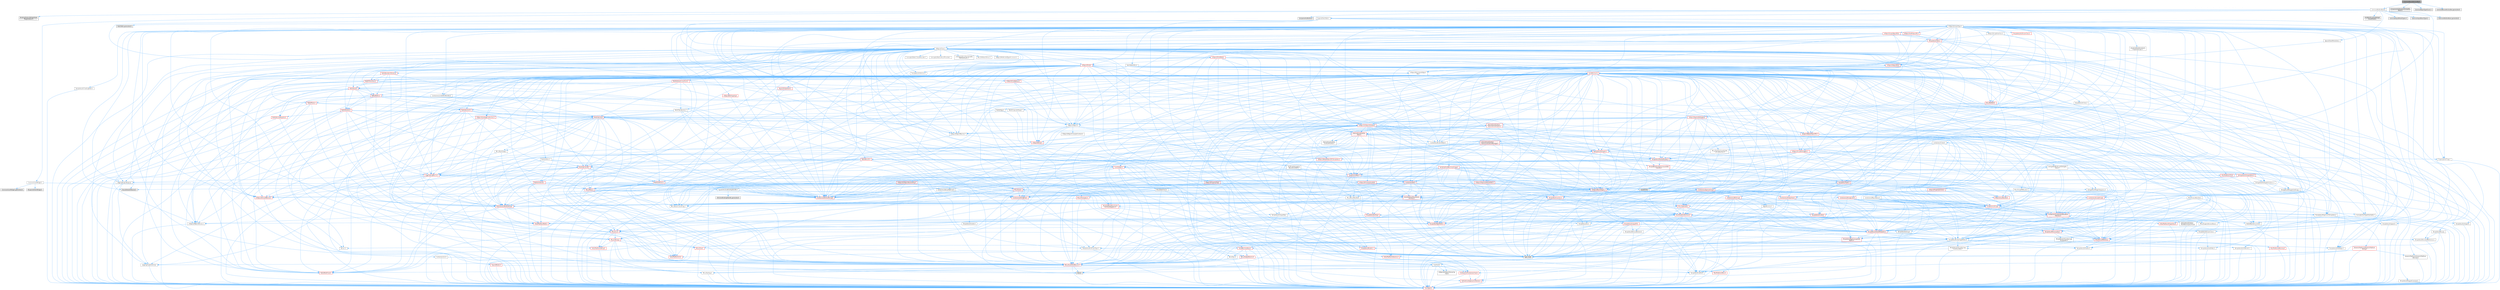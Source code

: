 digraph "CommonBoundActionBar.h"
{
 // INTERACTIVE_SVG=YES
 // LATEX_PDF_SIZE
  bgcolor="transparent";
  edge [fontname=Helvetica,fontsize=10,labelfontname=Helvetica,labelfontsize=10];
  node [fontname=Helvetica,fontsize=10,shape=box,height=0.2,width=0.4];
  Node1 [id="Node000001",label="CommonBoundActionBar.h",height=0.2,width=0.4,color="gray40", fillcolor="grey60", style="filled", fontcolor="black",tooltip=" "];
  Node1 -> Node2 [id="edge1_Node000001_Node000002",color="steelblue1",style="solid",tooltip=" "];
  Node2 [id="Node000002",label="CommonButtonBase.h",height=0.2,width=0.4,color="grey40", fillcolor="white", style="filled",URL="$df/d0b/CommonButtonBase_8h.html",tooltip=" "];
  Node2 -> Node3 [id="edge2_Node000002_Node000003",color="steelblue1",style="solid",tooltip=" "];
  Node3 [id="Node000003",label="Binding/States/WidgetState\lRegistration.h",height=0.2,width=0.4,color="grey60", fillcolor="#E0E0E0", style="filled",tooltip=" "];
  Node2 -> Node4 [id="edge3_Node000002_Node000004",color="steelblue1",style="solid",tooltip=" "];
  Node4 [id="Node000004",label="CommonUserWidget.h",height=0.2,width=0.4,color="grey40", fillcolor="white", style="filled",URL="$d7/dd4/CommonUserWidget_8h.html",tooltip=" "];
  Node4 -> Node5 [id="edge4_Node000004_Node000005",color="steelblue1",style="solid",tooltip=" "];
  Node5 [id="Node000005",label="Blueprint/UserWidget.h",height=0.2,width=0.4,color="grey60", fillcolor="#E0E0E0", style="filled",tooltip=" "];
  Node4 -> Node6 [id="edge5_Node000004_Node000006",color="steelblue1",style="solid",tooltip=" "];
  Node6 [id="Node000006",label="Input/UIActionBindingHandle.h",height=0.2,width=0.4,color="grey40", fillcolor="white", style="filled",URL="$db/d66/UIActionBindingHandle_8h.html",tooltip=" "];
  Node6 -> Node7 [id="edge6_Node000006_Node000007",color="steelblue1",style="solid",tooltip=" "];
  Node7 [id="Node000007",label="Containers/UnrealString.h",height=0.2,width=0.4,color="red", fillcolor="#FFF0F0", style="filled",URL="$d5/dba/UnrealString_8h.html",tooltip=" "];
  Node6 -> Node29 [id="edge7_Node000006_Node000029",color="steelblue1",style="solid",tooltip=" "];
  Node29 [id="Node000029",label="Misc/Optional.h",height=0.2,width=0.4,color="red", fillcolor="#FFF0F0", style="filled",URL="$d2/dae/Optional_8h.html",tooltip=" "];
  Node29 -> Node22 [id="edge8_Node000029_Node000022",color="steelblue1",style="solid",tooltip=" "];
  Node22 [id="Node000022",label="CoreTypes.h",height=0.2,width=0.4,color="red", fillcolor="#FFF0F0", style="filled",URL="$dc/dec/CoreTypes_8h.html",tooltip=" "];
  Node29 -> Node30 [id="edge9_Node000029_Node000030",color="steelblue1",style="solid",tooltip=" "];
  Node30 [id="Node000030",label="Misc/AssertionMacros.h",height=0.2,width=0.4,color="red", fillcolor="#FFF0F0", style="filled",URL="$d0/dfa/AssertionMacros_8h.html",tooltip=" "];
  Node30 -> Node22 [id="edge10_Node000030_Node000022",color="steelblue1",style="solid",tooltip=" "];
  Node30 -> Node31 [id="edge11_Node000030_Node000031",color="steelblue1",style="solid",tooltip=" "];
  Node31 [id="Node000031",label="HAL/PlatformMisc.h",height=0.2,width=0.4,color="red", fillcolor="#FFF0F0", style="filled",URL="$d0/df5/PlatformMisc_8h.html",tooltip=" "];
  Node31 -> Node22 [id="edge12_Node000031_Node000022",color="steelblue1",style="solid",tooltip=" "];
  Node30 -> Node63 [id="edge13_Node000030_Node000063",color="steelblue1",style="solid",tooltip=" "];
  Node63 [id="Node000063",label="Templates/EnableIf.h",height=0.2,width=0.4,color="grey40", fillcolor="white", style="filled",URL="$d7/d60/EnableIf_8h.html",tooltip=" "];
  Node63 -> Node22 [id="edge14_Node000063_Node000022",color="steelblue1",style="solid",tooltip=" "];
  Node30 -> Node69 [id="edge15_Node000030_Node000069",color="steelblue1",style="solid",tooltip=" "];
  Node69 [id="Node000069",label="Misc/VarArgs.h",height=0.2,width=0.4,color="grey40", fillcolor="white", style="filled",URL="$d5/d6f/VarArgs_8h.html",tooltip=" "];
  Node69 -> Node22 [id="edge16_Node000069_Node000022",color="steelblue1",style="solid",tooltip=" "];
  Node30 -> Node76 [id="edge17_Node000030_Node000076",color="steelblue1",style="solid",tooltip=" "];
  Node76 [id="Node000076",label="atomic",height=0.2,width=0.4,color="grey60", fillcolor="#E0E0E0", style="filled",tooltip=" "];
  Node29 -> Node79 [id="edge18_Node000029_Node000079",color="steelblue1",style="solid",tooltip=" "];
  Node79 [id="Node000079",label="Templates/MemoryOps.h",height=0.2,width=0.4,color="red", fillcolor="#FFF0F0", style="filled",URL="$db/dea/MemoryOps_8h.html",tooltip=" "];
  Node79 -> Node22 [id="edge19_Node000079_Node000022",color="steelblue1",style="solid",tooltip=" "];
  Node79 -> Node80 [id="edge20_Node000079_Node000080",color="steelblue1",style="solid",tooltip=" "];
  Node80 [id="Node000080",label="HAL/UnrealMemory.h",height=0.2,width=0.4,color="red", fillcolor="#FFF0F0", style="filled",URL="$d9/d96/UnrealMemory_8h.html",tooltip=" "];
  Node80 -> Node22 [id="edge21_Node000080_Node000022",color="steelblue1",style="solid",tooltip=" "];
  Node80 -> Node84 [id="edge22_Node000080_Node000084",color="steelblue1",style="solid",tooltip=" "];
  Node84 [id="Node000084",label="HAL/MemoryBase.h",height=0.2,width=0.4,color="red", fillcolor="#FFF0F0", style="filled",URL="$d6/d9f/MemoryBase_8h.html",tooltip=" "];
  Node84 -> Node22 [id="edge23_Node000084_Node000022",color="steelblue1",style="solid",tooltip=" "];
  Node84 -> Node56 [id="edge24_Node000084_Node000056",color="steelblue1",style="solid",tooltip=" "];
  Node56 [id="Node000056",label="HAL/PlatformAtomics.h",height=0.2,width=0.4,color="red", fillcolor="#FFF0F0", style="filled",URL="$d3/d36/PlatformAtomics_8h.html",tooltip=" "];
  Node56 -> Node22 [id="edge25_Node000056_Node000022",color="steelblue1",style="solid",tooltip=" "];
  Node84 -> Node39 [id="edge26_Node000084_Node000039",color="steelblue1",style="solid",tooltip=" "];
  Node39 [id="Node000039",label="HAL/PlatformCrt.h",height=0.2,width=0.4,color="red", fillcolor="#FFF0F0", style="filled",URL="$d8/d75/PlatformCrt_8h.html",tooltip=" "];
  Node84 -> Node85 [id="edge27_Node000084_Node000085",color="steelblue1",style="solid",tooltip=" "];
  Node85 [id="Node000085",label="Misc/Exec.h",height=0.2,width=0.4,color="grey40", fillcolor="white", style="filled",URL="$de/ddb/Exec_8h.html",tooltip=" "];
  Node85 -> Node22 [id="edge28_Node000085_Node000022",color="steelblue1",style="solid",tooltip=" "];
  Node85 -> Node30 [id="edge29_Node000085_Node000030",color="steelblue1",style="solid",tooltip=" "];
  Node84 -> Node86 [id="edge30_Node000084_Node000086",color="steelblue1",style="solid",tooltip=" "];
  Node86 [id="Node000086",label="Misc/OutputDevice.h",height=0.2,width=0.4,color="red", fillcolor="#FFF0F0", style="filled",URL="$d7/d32/OutputDevice_8h.html",tooltip=" "];
  Node86 -> Node35 [id="edge31_Node000086_Node000035",color="steelblue1",style="solid",tooltip=" "];
  Node35 [id="Node000035",label="CoreFwd.h",height=0.2,width=0.4,color="grey40", fillcolor="white", style="filled",URL="$d1/d1e/CoreFwd_8h.html",tooltip=" "];
  Node35 -> Node22 [id="edge32_Node000035_Node000022",color="steelblue1",style="solid",tooltip=" "];
  Node35 -> Node11 [id="edge33_Node000035_Node000011",color="steelblue1",style="solid",tooltip=" "];
  Node11 [id="Node000011",label="Containers/ContainersFwd.h",height=0.2,width=0.4,color="red", fillcolor="#FFF0F0", style="filled",URL="$d4/d0a/ContainersFwd_8h.html",tooltip=" "];
  Node11 -> Node22 [id="edge34_Node000011_Node000022",color="steelblue1",style="solid",tooltip=" "];
  Node11 -> Node26 [id="edge35_Node000011_Node000026",color="steelblue1",style="solid",tooltip=" "];
  Node26 [id="Node000026",label="Traits/IsContiguousContainer.h",height=0.2,width=0.4,color="red", fillcolor="#FFF0F0", style="filled",URL="$d5/d3c/IsContiguousContainer_8h.html",tooltip=" "];
  Node26 -> Node22 [id="edge36_Node000026_Node000022",color="steelblue1",style="solid",tooltip=" "];
  Node35 -> Node36 [id="edge37_Node000035_Node000036",color="steelblue1",style="solid",tooltip=" "];
  Node36 [id="Node000036",label="Math/MathFwd.h",height=0.2,width=0.4,color="red", fillcolor="#FFF0F0", style="filled",URL="$d2/d10/MathFwd_8h.html",tooltip=" "];
  Node35 -> Node37 [id="edge38_Node000035_Node000037",color="steelblue1",style="solid",tooltip=" "];
  Node37 [id="Node000037",label="UObject/UObjectHierarchy\lFwd.h",height=0.2,width=0.4,color="grey40", fillcolor="white", style="filled",URL="$d3/d13/UObjectHierarchyFwd_8h.html",tooltip=" "];
  Node86 -> Node22 [id="edge39_Node000086_Node000022",color="steelblue1",style="solid",tooltip=" "];
  Node86 -> Node87 [id="edge40_Node000086_Node000087",color="steelblue1",style="solid",tooltip=" "];
  Node87 [id="Node000087",label="Logging/LogVerbosity.h",height=0.2,width=0.4,color="grey40", fillcolor="white", style="filled",URL="$d2/d8f/LogVerbosity_8h.html",tooltip=" "];
  Node87 -> Node22 [id="edge41_Node000087_Node000022",color="steelblue1",style="solid",tooltip=" "];
  Node86 -> Node69 [id="edge42_Node000086_Node000069",color="steelblue1",style="solid",tooltip=" "];
  Node80 -> Node97 [id="edge43_Node000080_Node000097",color="steelblue1",style="solid",tooltip=" "];
  Node97 [id="Node000097",label="HAL/PlatformMemory.h",height=0.2,width=0.4,color="red", fillcolor="#FFF0F0", style="filled",URL="$de/d68/PlatformMemory_8h.html",tooltip=" "];
  Node97 -> Node22 [id="edge44_Node000097_Node000022",color="steelblue1",style="solid",tooltip=" "];
  Node80 -> Node100 [id="edge45_Node000080_Node000100",color="steelblue1",style="solid",tooltip=" "];
  Node100 [id="Node000100",label="Templates/IsPointer.h",height=0.2,width=0.4,color="grey40", fillcolor="white", style="filled",URL="$d7/d05/IsPointer_8h.html",tooltip=" "];
  Node100 -> Node22 [id="edge46_Node000100_Node000022",color="steelblue1",style="solid",tooltip=" "];
  Node79 -> Node95 [id="edge47_Node000079_Node000095",color="steelblue1",style="solid",tooltip=" "];
  Node95 [id="Node000095",label="Templates/IsTriviallyCopy\lAssignable.h",height=0.2,width=0.4,color="grey40", fillcolor="white", style="filled",URL="$d2/df2/IsTriviallyCopyAssignable_8h.html",tooltip=" "];
  Node95 -> Node22 [id="edge48_Node000095_Node000022",color="steelblue1",style="solid",tooltip=" "];
  Node95 -> Node15 [id="edge49_Node000095_Node000015",color="steelblue1",style="solid",tooltip=" "];
  Node15 [id="Node000015",label="type_traits",height=0.2,width=0.4,color="grey60", fillcolor="#E0E0E0", style="filled",tooltip=" "];
  Node79 -> Node94 [id="edge50_Node000079_Node000094",color="steelblue1",style="solid",tooltip=" "];
  Node94 [id="Node000094",label="Templates/IsTriviallyCopy\lConstructible.h",height=0.2,width=0.4,color="grey40", fillcolor="white", style="filled",URL="$d3/d78/IsTriviallyCopyConstructible_8h.html",tooltip=" "];
  Node94 -> Node22 [id="edge51_Node000094_Node000022",color="steelblue1",style="solid",tooltip=" "];
  Node94 -> Node15 [id="edge52_Node000094_Node000015",color="steelblue1",style="solid",tooltip=" "];
  Node79 -> Node101 [id="edge53_Node000079_Node000101",color="steelblue1",style="solid",tooltip=" "];
  Node101 [id="Node000101",label="Templates/UnrealTypeTraits.h",height=0.2,width=0.4,color="grey40", fillcolor="white", style="filled",URL="$d2/d2d/UnrealTypeTraits_8h.html",tooltip=" "];
  Node101 -> Node22 [id="edge54_Node000101_Node000022",color="steelblue1",style="solid",tooltip=" "];
  Node101 -> Node100 [id="edge55_Node000101_Node000100",color="steelblue1",style="solid",tooltip=" "];
  Node101 -> Node30 [id="edge56_Node000101_Node000030",color="steelblue1",style="solid",tooltip=" "];
  Node101 -> Node93 [id="edge57_Node000101_Node000093",color="steelblue1",style="solid",tooltip=" "];
  Node93 [id="Node000093",label="Templates/AndOrNot.h",height=0.2,width=0.4,color="grey40", fillcolor="white", style="filled",URL="$db/d0a/AndOrNot_8h.html",tooltip=" "];
  Node93 -> Node22 [id="edge58_Node000093_Node000022",color="steelblue1",style="solid",tooltip=" "];
  Node101 -> Node63 [id="edge59_Node000101_Node000063",color="steelblue1",style="solid",tooltip=" "];
  Node101 -> Node102 [id="edge60_Node000101_Node000102",color="steelblue1",style="solid",tooltip=" "];
  Node102 [id="Node000102",label="Templates/IsArithmetic.h",height=0.2,width=0.4,color="grey40", fillcolor="white", style="filled",URL="$d2/d5d/IsArithmetic_8h.html",tooltip=" "];
  Node102 -> Node22 [id="edge61_Node000102_Node000022",color="steelblue1",style="solid",tooltip=" "];
  Node101 -> Node66 [id="edge62_Node000101_Node000066",color="steelblue1",style="solid",tooltip=" "];
  Node66 [id="Node000066",label="IsEnum.h",height=0.2,width=0.4,color="grey40", fillcolor="white", style="filled",URL="$d4/de5/IsEnum_8h.html",tooltip=" "];
  Node101 -> Node103 [id="edge63_Node000101_Node000103",color="steelblue1",style="solid",tooltip=" "];
  Node103 [id="Node000103",label="Templates/Models.h",height=0.2,width=0.4,color="red", fillcolor="#FFF0F0", style="filled",URL="$d3/d0c/Models_8h.html",tooltip=" "];
  Node101 -> Node104 [id="edge64_Node000101_Node000104",color="steelblue1",style="solid",tooltip=" "];
  Node104 [id="Node000104",label="Templates/IsPODType.h",height=0.2,width=0.4,color="grey40", fillcolor="white", style="filled",URL="$d7/db1/IsPODType_8h.html",tooltip=" "];
  Node104 -> Node22 [id="edge65_Node000104_Node000022",color="steelblue1",style="solid",tooltip=" "];
  Node101 -> Node105 [id="edge66_Node000101_Node000105",color="steelblue1",style="solid",tooltip=" "];
  Node105 [id="Node000105",label="Templates/IsUECoreType.h",height=0.2,width=0.4,color="grey40", fillcolor="white", style="filled",URL="$d1/db8/IsUECoreType_8h.html",tooltip=" "];
  Node105 -> Node22 [id="edge67_Node000105_Node000022",color="steelblue1",style="solid",tooltip=" "];
  Node105 -> Node15 [id="edge68_Node000105_Node000015",color="steelblue1",style="solid",tooltip=" "];
  Node101 -> Node94 [id="edge69_Node000101_Node000094",color="steelblue1",style="solid",tooltip=" "];
  Node79 -> Node15 [id="edge70_Node000079_Node000015",color="steelblue1",style="solid",tooltip=" "];
  Node29 -> Node107 [id="edge71_Node000029_Node000107",color="steelblue1",style="solid",tooltip=" "];
  Node107 [id="Node000107",label="Templates/UnrealTemplate.h",height=0.2,width=0.4,color="red", fillcolor="#FFF0F0", style="filled",URL="$d4/d24/UnrealTemplate_8h.html",tooltip=" "];
  Node107 -> Node22 [id="edge72_Node000107_Node000022",color="steelblue1",style="solid",tooltip=" "];
  Node107 -> Node100 [id="edge73_Node000107_Node000100",color="steelblue1",style="solid",tooltip=" "];
  Node107 -> Node80 [id="edge74_Node000107_Node000080",color="steelblue1",style="solid",tooltip=" "];
  Node107 -> Node101 [id="edge75_Node000107_Node000101",color="steelblue1",style="solid",tooltip=" "];
  Node107 -> Node110 [id="edge76_Node000107_Node000110",color="steelblue1",style="solid",tooltip=" "];
  Node110 [id="Node000110",label="Templates/RemoveReference.h",height=0.2,width=0.4,color="grey40", fillcolor="white", style="filled",URL="$da/dbe/RemoveReference_8h.html",tooltip=" "];
  Node110 -> Node22 [id="edge77_Node000110_Node000022",color="steelblue1",style="solid",tooltip=" "];
  Node107 -> Node111 [id="edge78_Node000107_Node000111",color="steelblue1",style="solid",tooltip=" "];
  Node111 [id="Node000111",label="Templates/TypeCompatible\lBytes.h",height=0.2,width=0.4,color="red", fillcolor="#FFF0F0", style="filled",URL="$df/d0a/TypeCompatibleBytes_8h.html",tooltip=" "];
  Node111 -> Node22 [id="edge79_Node000111_Node000022",color="steelblue1",style="solid",tooltip=" "];
  Node111 -> Node15 [id="edge80_Node000111_Node000015",color="steelblue1",style="solid",tooltip=" "];
  Node107 -> Node26 [id="edge81_Node000107_Node000026",color="steelblue1",style="solid",tooltip=" "];
  Node107 -> Node15 [id="edge82_Node000107_Node000015",color="steelblue1",style="solid",tooltip=" "];
  Node29 -> Node112 [id="edge83_Node000029_Node000112",color="steelblue1",style="solid",tooltip=" "];
  Node112 [id="Node000112",label="Serialization/Archive.h",height=0.2,width=0.4,color="red", fillcolor="#FFF0F0", style="filled",URL="$d7/d3b/Archive_8h.html",tooltip=" "];
  Node112 -> Node35 [id="edge84_Node000112_Node000035",color="steelblue1",style="solid",tooltip=" "];
  Node112 -> Node22 [id="edge85_Node000112_Node000022",color="steelblue1",style="solid",tooltip=" "];
  Node112 -> Node113 [id="edge86_Node000112_Node000113",color="steelblue1",style="solid",tooltip=" "];
  Node113 [id="Node000113",label="HAL/PlatformProperties.h",height=0.2,width=0.4,color="red", fillcolor="#FFF0F0", style="filled",URL="$d9/db0/PlatformProperties_8h.html",tooltip=" "];
  Node113 -> Node22 [id="edge87_Node000113_Node000022",color="steelblue1",style="solid",tooltip=" "];
  Node112 -> Node116 [id="edge88_Node000112_Node000116",color="steelblue1",style="solid",tooltip=" "];
  Node116 [id="Node000116",label="Internationalization\l/TextNamespaceFwd.h",height=0.2,width=0.4,color="grey40", fillcolor="white", style="filled",URL="$d8/d97/TextNamespaceFwd_8h.html",tooltip=" "];
  Node116 -> Node22 [id="edge89_Node000116_Node000022",color="steelblue1",style="solid",tooltip=" "];
  Node112 -> Node36 [id="edge90_Node000112_Node000036",color="steelblue1",style="solid",tooltip=" "];
  Node112 -> Node30 [id="edge91_Node000112_Node000030",color="steelblue1",style="solid",tooltip=" "];
  Node112 -> Node117 [id="edge92_Node000112_Node000117",color="steelblue1",style="solid",tooltip=" "];
  Node117 [id="Node000117",label="Misc/EngineVersionBase.h",height=0.2,width=0.4,color="grey40", fillcolor="white", style="filled",URL="$d5/d2b/EngineVersionBase_8h.html",tooltip=" "];
  Node117 -> Node22 [id="edge93_Node000117_Node000022",color="steelblue1",style="solid",tooltip=" "];
  Node112 -> Node69 [id="edge94_Node000112_Node000069",color="steelblue1",style="solid",tooltip=" "];
  Node112 -> Node63 [id="edge95_Node000112_Node000063",color="steelblue1",style="solid",tooltip=" "];
  Node112 -> Node120 [id="edge96_Node000112_Node000120",color="steelblue1",style="solid",tooltip=" "];
  Node120 [id="Node000120",label="Templates/IsEnumClass.h",height=0.2,width=0.4,color="grey40", fillcolor="white", style="filled",URL="$d7/d15/IsEnumClass_8h.html",tooltip=" "];
  Node120 -> Node22 [id="edge97_Node000120_Node000022",color="steelblue1",style="solid",tooltip=" "];
  Node120 -> Node93 [id="edge98_Node000120_Node000093",color="steelblue1",style="solid",tooltip=" "];
  Node112 -> Node121 [id="edge99_Node000112_Node000121",color="steelblue1",style="solid",tooltip=" "];
  Node121 [id="Node000121",label="Templates/IsSigned.h",height=0.2,width=0.4,color="grey40", fillcolor="white", style="filled",URL="$d8/dd8/IsSigned_8h.html",tooltip=" "];
  Node121 -> Node22 [id="edge100_Node000121_Node000022",color="steelblue1",style="solid",tooltip=" "];
  Node112 -> Node107 [id="edge101_Node000112_Node000107",color="steelblue1",style="solid",tooltip=" "];
  Node112 -> Node122 [id="edge102_Node000112_Node000122",color="steelblue1",style="solid",tooltip=" "];
  Node122 [id="Node000122",label="UObject/ObjectVersion.h",height=0.2,width=0.4,color="grey40", fillcolor="white", style="filled",URL="$da/d63/ObjectVersion_8h.html",tooltip=" "];
  Node122 -> Node22 [id="edge103_Node000122_Node000022",color="steelblue1",style="solid",tooltip=" "];
  Node6 -> Node123 [id="edge104_Node000006_Node000123",color="steelblue1",style="solid",tooltip=" "];
  Node123 [id="Node000123",label="UIActionBindingHandle.generated.h",height=0.2,width=0.4,color="grey60", fillcolor="#E0E0E0", style="filled",tooltip=" "];
  Node4 -> Node124 [id="edge105_Node000004_Node000124",color="steelblue1",style="solid",tooltip=" "];
  Node124 [id="Node000124",label="CommonUserWidget.generated.h",height=0.2,width=0.4,color="grey60", fillcolor="#E0E0E0", style="filled",tooltip=" "];
  Node2 -> Node125 [id="edge106_Node000002_Node000125",color="steelblue1",style="solid",tooltip=" "];
  Node125 [id="Node000125",label="Components/Button.h",height=0.2,width=0.4,color="grey60", fillcolor="#E0E0E0", style="filled",tooltip=" "];
  Node2 -> Node126 [id="edge107_Node000002_Node000126",color="steelblue1",style="solid",tooltip=" "];
  Node126 [id="Node000126",label="Engine/DataTable.h",height=0.2,width=0.4,color="grey40", fillcolor="white", style="filled",URL="$d3/dba/DataTable_8h.html",tooltip=" "];
  Node126 -> Node127 [id="edge108_Node000126_Node000127",color="steelblue1",style="solid",tooltip=" "];
  Node127 [id="Node000127",label="UObject/ObjectMacros.h",height=0.2,width=0.4,color="grey40", fillcolor="white", style="filled",URL="$d8/d8d/ObjectMacros_8h.html",tooltip=" "];
  Node127 -> Node51 [id="edge109_Node000127_Node000051",color="steelblue1",style="solid",tooltip=" "];
  Node51 [id="Node000051",label="Misc/EnumClassFlags.h",height=0.2,width=0.4,color="grey40", fillcolor="white", style="filled",URL="$d8/de7/EnumClassFlags_8h.html",tooltip=" "];
  Node127 -> Node128 [id="edge110_Node000127_Node000128",color="steelblue1",style="solid",tooltip=" "];
  Node128 [id="Node000128",label="UObject/Script.h",height=0.2,width=0.4,color="red", fillcolor="#FFF0F0", style="filled",URL="$de/dc6/Script_8h.html",tooltip=" "];
  Node128 -> Node129 [id="edge111_Node000128_Node000129",color="steelblue1",style="solid",tooltip=" "];
  Node129 [id="Node000129",label="Delegates/Delegate.h",height=0.2,width=0.4,color="red", fillcolor="#FFF0F0", style="filled",URL="$d4/d80/Delegate_8h.html",tooltip=" "];
  Node129 -> Node22 [id="edge112_Node000129_Node000022",color="steelblue1",style="solid",tooltip=" "];
  Node129 -> Node30 [id="edge113_Node000129_Node000030",color="steelblue1",style="solid",tooltip=" "];
  Node129 -> Node130 [id="edge114_Node000129_Node000130",color="steelblue1",style="solid",tooltip=" "];
  Node130 [id="Node000130",label="UObject/NameTypes.h",height=0.2,width=0.4,color="red", fillcolor="#FFF0F0", style="filled",URL="$d6/d35/NameTypes_8h.html",tooltip=" "];
  Node130 -> Node22 [id="edge115_Node000130_Node000022",color="steelblue1",style="solid",tooltip=" "];
  Node130 -> Node30 [id="edge116_Node000130_Node000030",color="steelblue1",style="solid",tooltip=" "];
  Node130 -> Node80 [id="edge117_Node000130_Node000080",color="steelblue1",style="solid",tooltip=" "];
  Node130 -> Node101 [id="edge118_Node000130_Node000101",color="steelblue1",style="solid",tooltip=" "];
  Node130 -> Node107 [id="edge119_Node000130_Node000107",color="steelblue1",style="solid",tooltip=" "];
  Node130 -> Node7 [id="edge120_Node000130_Node000007",color="steelblue1",style="solid",tooltip=" "];
  Node130 -> Node131 [id="edge121_Node000130_Node000131",color="steelblue1",style="solid",tooltip=" "];
  Node131 [id="Node000131",label="HAL/CriticalSection.h",height=0.2,width=0.4,color="red", fillcolor="#FFF0F0", style="filled",URL="$d6/d90/CriticalSection_8h.html",tooltip=" "];
  Node130 -> Node134 [id="edge122_Node000130_Node000134",color="steelblue1",style="solid",tooltip=" "];
  Node134 [id="Node000134",label="Containers/StringConv.h",height=0.2,width=0.4,color="red", fillcolor="#FFF0F0", style="filled",URL="$d3/ddf/StringConv_8h.html",tooltip=" "];
  Node134 -> Node22 [id="edge123_Node000134_Node000022",color="steelblue1",style="solid",tooltip=" "];
  Node134 -> Node30 [id="edge124_Node000134_Node000030",color="steelblue1",style="solid",tooltip=" "];
  Node134 -> Node135 [id="edge125_Node000134_Node000135",color="steelblue1",style="solid",tooltip=" "];
  Node135 [id="Node000135",label="Containers/ContainerAllocation\lPolicies.h",height=0.2,width=0.4,color="red", fillcolor="#FFF0F0", style="filled",URL="$d7/dff/ContainerAllocationPolicies_8h.html",tooltip=" "];
  Node135 -> Node22 [id="edge126_Node000135_Node000022",color="steelblue1",style="solid",tooltip=" "];
  Node135 -> Node135 [id="edge127_Node000135_Node000135",color="steelblue1",style="solid",tooltip=" "];
  Node135 -> Node137 [id="edge128_Node000135_Node000137",color="steelblue1",style="solid",tooltip=" "];
  Node137 [id="Node000137",label="HAL/PlatformMath.h",height=0.2,width=0.4,color="red", fillcolor="#FFF0F0", style="filled",URL="$dc/d53/PlatformMath_8h.html",tooltip=" "];
  Node137 -> Node22 [id="edge129_Node000137_Node000022",color="steelblue1",style="solid",tooltip=" "];
  Node135 -> Node80 [id="edge130_Node000135_Node000080",color="steelblue1",style="solid",tooltip=" "];
  Node135 -> Node49 [id="edge131_Node000135_Node000049",color="steelblue1",style="solid",tooltip=" "];
  Node49 [id="Node000049",label="Math/NumericLimits.h",height=0.2,width=0.4,color="grey40", fillcolor="white", style="filled",URL="$df/d1b/NumericLimits_8h.html",tooltip=" "];
  Node49 -> Node22 [id="edge132_Node000049_Node000022",color="steelblue1",style="solid",tooltip=" "];
  Node135 -> Node30 [id="edge133_Node000135_Node000030",color="steelblue1",style="solid",tooltip=" "];
  Node135 -> Node79 [id="edge134_Node000135_Node000079",color="steelblue1",style="solid",tooltip=" "];
  Node135 -> Node111 [id="edge135_Node000135_Node000111",color="steelblue1",style="solid",tooltip=" "];
  Node135 -> Node15 [id="edge136_Node000135_Node000015",color="steelblue1",style="solid",tooltip=" "];
  Node134 -> Node145 [id="edge137_Node000134_Node000145",color="steelblue1",style="solid",tooltip=" "];
  Node145 [id="Node000145",label="Containers/Array.h",height=0.2,width=0.4,color="red", fillcolor="#FFF0F0", style="filled",URL="$df/dd0/Array_8h.html",tooltip=" "];
  Node145 -> Node22 [id="edge138_Node000145_Node000022",color="steelblue1",style="solid",tooltip=" "];
  Node145 -> Node30 [id="edge139_Node000145_Node000030",color="steelblue1",style="solid",tooltip=" "];
  Node145 -> Node80 [id="edge140_Node000145_Node000080",color="steelblue1",style="solid",tooltip=" "];
  Node145 -> Node101 [id="edge141_Node000145_Node000101",color="steelblue1",style="solid",tooltip=" "];
  Node145 -> Node107 [id="edge142_Node000145_Node000107",color="steelblue1",style="solid",tooltip=" "];
  Node145 -> Node135 [id="edge143_Node000145_Node000135",color="steelblue1",style="solid",tooltip=" "];
  Node145 -> Node112 [id="edge144_Node000145_Node000112",color="steelblue1",style="solid",tooltip=" "];
  Node145 -> Node177 [id="edge145_Node000145_Node000177",color="steelblue1",style="solid",tooltip=" "];
  Node177 [id="Node000177",label="Concepts/GetTypeHashable.h",height=0.2,width=0.4,color="grey40", fillcolor="white", style="filled",URL="$d3/da2/GetTypeHashable_8h.html",tooltip=" "];
  Node177 -> Node22 [id="edge146_Node000177_Node000022",color="steelblue1",style="solid",tooltip=" "];
  Node177 -> Node155 [id="edge147_Node000177_Node000155",color="steelblue1",style="solid",tooltip=" "];
  Node155 [id="Node000155",label="Templates/TypeHash.h",height=0.2,width=0.4,color="red", fillcolor="#FFF0F0", style="filled",URL="$d1/d62/TypeHash_8h.html",tooltip=" "];
  Node155 -> Node22 [id="edge148_Node000155_Node000022",color="steelblue1",style="solid",tooltip=" "];
  Node155 -> Node156 [id="edge149_Node000155_Node000156",color="steelblue1",style="solid",tooltip=" "];
  Node156 [id="Node000156",label="Misc/Crc.h",height=0.2,width=0.4,color="red", fillcolor="#FFF0F0", style="filled",URL="$d4/dd2/Crc_8h.html",tooltip=" "];
  Node156 -> Node22 [id="edge150_Node000156_Node000022",color="steelblue1",style="solid",tooltip=" "];
  Node156 -> Node82 [id="edge151_Node000156_Node000082",color="steelblue1",style="solid",tooltip=" "];
  Node82 [id="Node000082",label="HAL/PlatformString.h",height=0.2,width=0.4,color="red", fillcolor="#FFF0F0", style="filled",URL="$db/db5/PlatformString_8h.html",tooltip=" "];
  Node82 -> Node22 [id="edge152_Node000082_Node000022",color="steelblue1",style="solid",tooltip=" "];
  Node156 -> Node30 [id="edge153_Node000156_Node000030",color="steelblue1",style="solid",tooltip=" "];
  Node156 -> Node157 [id="edge154_Node000156_Node000157",color="steelblue1",style="solid",tooltip=" "];
  Node157 [id="Node000157",label="Misc/CString.h",height=0.2,width=0.4,color="red", fillcolor="#FFF0F0", style="filled",URL="$d2/d49/CString_8h.html",tooltip=" "];
  Node157 -> Node22 [id="edge155_Node000157_Node000022",color="steelblue1",style="solid",tooltip=" "];
  Node157 -> Node39 [id="edge156_Node000157_Node000039",color="steelblue1",style="solid",tooltip=" "];
  Node157 -> Node82 [id="edge157_Node000157_Node000082",color="steelblue1",style="solid",tooltip=" "];
  Node157 -> Node30 [id="edge158_Node000157_Node000030",color="steelblue1",style="solid",tooltip=" "];
  Node157 -> Node158 [id="edge159_Node000157_Node000158",color="steelblue1",style="solid",tooltip=" "];
  Node158 [id="Node000158",label="Misc/Char.h",height=0.2,width=0.4,color="red", fillcolor="#FFF0F0", style="filled",URL="$d0/d58/Char_8h.html",tooltip=" "];
  Node158 -> Node22 [id="edge160_Node000158_Node000022",color="steelblue1",style="solid",tooltip=" "];
  Node158 -> Node15 [id="edge161_Node000158_Node000015",color="steelblue1",style="solid",tooltip=" "];
  Node157 -> Node69 [id="edge162_Node000157_Node000069",color="steelblue1",style="solid",tooltip=" "];
  Node156 -> Node158 [id="edge163_Node000156_Node000158",color="steelblue1",style="solid",tooltip=" "];
  Node156 -> Node101 [id="edge164_Node000156_Node000101",color="steelblue1",style="solid",tooltip=" "];
  Node155 -> Node15 [id="edge165_Node000155_Node000015",color="steelblue1",style="solid",tooltip=" "];
  Node145 -> Node166 [id="edge166_Node000145_Node000166",color="steelblue1",style="solid",tooltip=" "];
  Node166 [id="Node000166",label="Templates/Invoke.h",height=0.2,width=0.4,color="red", fillcolor="#FFF0F0", style="filled",URL="$d7/deb/Invoke_8h.html",tooltip=" "];
  Node166 -> Node22 [id="edge167_Node000166_Node000022",color="steelblue1",style="solid",tooltip=" "];
  Node166 -> Node107 [id="edge168_Node000166_Node000107",color="steelblue1",style="solid",tooltip=" "];
  Node166 -> Node15 [id="edge169_Node000166_Node000015",color="steelblue1",style="solid",tooltip=" "];
  Node145 -> Node171 [id="edge170_Node000145_Node000171",color="steelblue1",style="solid",tooltip=" "];
  Node171 [id="Node000171",label="Templates/Less.h",height=0.2,width=0.4,color="grey40", fillcolor="white", style="filled",URL="$de/dc8/Less_8h.html",tooltip=" "];
  Node171 -> Node22 [id="edge171_Node000171_Node000022",color="steelblue1",style="solid",tooltip=" "];
  Node171 -> Node107 [id="edge172_Node000171_Node000107",color="steelblue1",style="solid",tooltip=" "];
  Node145 -> Node179 [id="edge173_Node000145_Node000179",color="steelblue1",style="solid",tooltip=" "];
  Node179 [id="Node000179",label="Templates/Sorting.h",height=0.2,width=0.4,color="red", fillcolor="#FFF0F0", style="filled",URL="$d3/d9e/Sorting_8h.html",tooltip=" "];
  Node179 -> Node22 [id="edge174_Node000179_Node000022",color="steelblue1",style="solid",tooltip=" "];
  Node179 -> Node137 [id="edge175_Node000179_Node000137",color="steelblue1",style="solid",tooltip=" "];
  Node179 -> Node171 [id="edge176_Node000179_Node000171",color="steelblue1",style="solid",tooltip=" "];
  Node145 -> Node183 [id="edge177_Node000145_Node000183",color="steelblue1",style="solid",tooltip=" "];
  Node183 [id="Node000183",label="Templates/AlignmentTemplates.h",height=0.2,width=0.4,color="grey40", fillcolor="white", style="filled",URL="$dd/d32/AlignmentTemplates_8h.html",tooltip=" "];
  Node183 -> Node22 [id="edge178_Node000183_Node000022",color="steelblue1",style="solid",tooltip=" "];
  Node183 -> Node91 [id="edge179_Node000183_Node000091",color="steelblue1",style="solid",tooltip=" "];
  Node91 [id="Node000091",label="Templates/IsIntegral.h",height=0.2,width=0.4,color="grey40", fillcolor="white", style="filled",URL="$da/d64/IsIntegral_8h.html",tooltip=" "];
  Node91 -> Node22 [id="edge180_Node000091_Node000022",color="steelblue1",style="solid",tooltip=" "];
  Node183 -> Node100 [id="edge181_Node000183_Node000100",color="steelblue1",style="solid",tooltip=" "];
  Node145 -> Node15 [id="edge182_Node000145_Node000015",color="steelblue1",style="solid",tooltip=" "];
  Node134 -> Node157 [id="edge183_Node000134_Node000157",color="steelblue1",style="solid",tooltip=" "];
  Node134 -> Node184 [id="edge184_Node000134_Node000184",color="steelblue1",style="solid",tooltip=" "];
  Node184 [id="Node000184",label="Templates/IsArray.h",height=0.2,width=0.4,color="grey40", fillcolor="white", style="filled",URL="$d8/d8d/IsArray_8h.html",tooltip=" "];
  Node184 -> Node22 [id="edge185_Node000184_Node000022",color="steelblue1",style="solid",tooltip=" "];
  Node134 -> Node107 [id="edge186_Node000134_Node000107",color="steelblue1",style="solid",tooltip=" "];
  Node134 -> Node101 [id="edge187_Node000134_Node000101",color="steelblue1",style="solid",tooltip=" "];
  Node134 -> Node26 [id="edge188_Node000134_Node000026",color="steelblue1",style="solid",tooltip=" "];
  Node134 -> Node15 [id="edge189_Node000134_Node000015",color="steelblue1",style="solid",tooltip=" "];
  Node130 -> Node33 [id="edge190_Node000130_Node000033",color="steelblue1",style="solid",tooltip=" "];
  Node33 [id="Node000033",label="Containers/StringFwd.h",height=0.2,width=0.4,color="red", fillcolor="#FFF0F0", style="filled",URL="$df/d37/StringFwd_8h.html",tooltip=" "];
  Node33 -> Node22 [id="edge191_Node000033_Node000022",color="steelblue1",style="solid",tooltip=" "];
  Node33 -> Node26 [id="edge192_Node000033_Node000026",color="steelblue1",style="solid",tooltip=" "];
  Node130 -> Node185 [id="edge193_Node000130_Node000185",color="steelblue1",style="solid",tooltip=" "];
  Node185 [id="Node000185",label="UObject/UnrealNames.h",height=0.2,width=0.4,color="red", fillcolor="#FFF0F0", style="filled",URL="$d8/db1/UnrealNames_8h.html",tooltip=" "];
  Node185 -> Node22 [id="edge194_Node000185_Node000022",color="steelblue1",style="solid",tooltip=" "];
  Node129 -> Node193 [id="edge195_Node000129_Node000193",color="steelblue1",style="solid",tooltip=" "];
  Node193 [id="Node000193",label="Templates/SharedPointer.h",height=0.2,width=0.4,color="red", fillcolor="#FFF0F0", style="filled",URL="$d2/d17/SharedPointer_8h.html",tooltip=" "];
  Node193 -> Node22 [id="edge196_Node000193_Node000022",color="steelblue1",style="solid",tooltip=" "];
  Node193 -> Node194 [id="edge197_Node000193_Node000194",color="steelblue1",style="solid",tooltip=" "];
  Node194 [id="Node000194",label="Templates/PointerIsConvertible\lFromTo.h",height=0.2,width=0.4,color="red", fillcolor="#FFF0F0", style="filled",URL="$d6/d65/PointerIsConvertibleFromTo_8h.html",tooltip=" "];
  Node194 -> Node22 [id="edge198_Node000194_Node000022",color="steelblue1",style="solid",tooltip=" "];
  Node194 -> Node15 [id="edge199_Node000194_Node000015",color="steelblue1",style="solid",tooltip=" "];
  Node193 -> Node30 [id="edge200_Node000193_Node000030",color="steelblue1",style="solid",tooltip=" "];
  Node193 -> Node80 [id="edge201_Node000193_Node000080",color="steelblue1",style="solid",tooltip=" "];
  Node193 -> Node145 [id="edge202_Node000193_Node000145",color="steelblue1",style="solid",tooltip=" "];
  Node193 -> Node195 [id="edge203_Node000193_Node000195",color="steelblue1",style="solid",tooltip=" "];
  Node195 [id="Node000195",label="Containers/Map.h",height=0.2,width=0.4,color="red", fillcolor="#FFF0F0", style="filled",URL="$df/d79/Map_8h.html",tooltip=" "];
  Node195 -> Node22 [id="edge204_Node000195_Node000022",color="steelblue1",style="solid",tooltip=" "];
  Node195 -> Node196 [id="edge205_Node000195_Node000196",color="steelblue1",style="solid",tooltip=" "];
  Node196 [id="Node000196",label="Algo/Reverse.h",height=0.2,width=0.4,color="grey40", fillcolor="white", style="filled",URL="$d5/d93/Reverse_8h.html",tooltip=" "];
  Node196 -> Node22 [id="edge206_Node000196_Node000022",color="steelblue1",style="solid",tooltip=" "];
  Node196 -> Node107 [id="edge207_Node000196_Node000107",color="steelblue1",style="solid",tooltip=" "];
  Node195 -> Node197 [id="edge208_Node000195_Node000197",color="steelblue1",style="solid",tooltip=" "];
  Node197 [id="Node000197",label="Containers/Set.h",height=0.2,width=0.4,color="red", fillcolor="#FFF0F0", style="filled",URL="$d4/d45/Set_8h.html",tooltip=" "];
  Node197 -> Node135 [id="edge209_Node000197_Node000135",color="steelblue1",style="solid",tooltip=" "];
  Node197 -> Node199 [id="edge210_Node000197_Node000199",color="steelblue1",style="solid",tooltip=" "];
  Node199 [id="Node000199",label="Containers/SparseArray.h",height=0.2,width=0.4,color="red", fillcolor="#FFF0F0", style="filled",URL="$d5/dbf/SparseArray_8h.html",tooltip=" "];
  Node199 -> Node22 [id="edge211_Node000199_Node000022",color="steelblue1",style="solid",tooltip=" "];
  Node199 -> Node30 [id="edge212_Node000199_Node000030",color="steelblue1",style="solid",tooltip=" "];
  Node199 -> Node80 [id="edge213_Node000199_Node000080",color="steelblue1",style="solid",tooltip=" "];
  Node199 -> Node101 [id="edge214_Node000199_Node000101",color="steelblue1",style="solid",tooltip=" "];
  Node199 -> Node107 [id="edge215_Node000199_Node000107",color="steelblue1",style="solid",tooltip=" "];
  Node199 -> Node135 [id="edge216_Node000199_Node000135",color="steelblue1",style="solid",tooltip=" "];
  Node199 -> Node171 [id="edge217_Node000199_Node000171",color="steelblue1",style="solid",tooltip=" "];
  Node199 -> Node145 [id="edge218_Node000199_Node000145",color="steelblue1",style="solid",tooltip=" "];
  Node199 -> Node182 [id="edge219_Node000199_Node000182",color="steelblue1",style="solid",tooltip=" "];
  Node182 [id="Node000182",label="Math/UnrealMathUtility.h",height=0.2,width=0.4,color="red", fillcolor="#FFF0F0", style="filled",URL="$db/db8/UnrealMathUtility_8h.html",tooltip=" "];
  Node182 -> Node22 [id="edge220_Node000182_Node000022",color="steelblue1",style="solid",tooltip=" "];
  Node182 -> Node30 [id="edge221_Node000182_Node000030",color="steelblue1",style="solid",tooltip=" "];
  Node182 -> Node137 [id="edge222_Node000182_Node000137",color="steelblue1",style="solid",tooltip=" "];
  Node182 -> Node36 [id="edge223_Node000182_Node000036",color="steelblue1",style="solid",tooltip=" "];
  Node199 -> Node200 [id="edge224_Node000199_Node000200",color="steelblue1",style="solid",tooltip=" "];
  Node200 [id="Node000200",label="Containers/ScriptArray.h",height=0.2,width=0.4,color="red", fillcolor="#FFF0F0", style="filled",URL="$dc/daf/ScriptArray_8h.html",tooltip=" "];
  Node200 -> Node22 [id="edge225_Node000200_Node000022",color="steelblue1",style="solid",tooltip=" "];
  Node200 -> Node30 [id="edge226_Node000200_Node000030",color="steelblue1",style="solid",tooltip=" "];
  Node200 -> Node80 [id="edge227_Node000200_Node000080",color="steelblue1",style="solid",tooltip=" "];
  Node200 -> Node135 [id="edge228_Node000200_Node000135",color="steelblue1",style="solid",tooltip=" "];
  Node200 -> Node145 [id="edge229_Node000200_Node000145",color="steelblue1",style="solid",tooltip=" "];
  Node199 -> Node201 [id="edge230_Node000199_Node000201",color="steelblue1",style="solid",tooltip=" "];
  Node201 [id="Node000201",label="Containers/BitArray.h",height=0.2,width=0.4,color="red", fillcolor="#FFF0F0", style="filled",URL="$d1/de4/BitArray_8h.html",tooltip=" "];
  Node201 -> Node135 [id="edge231_Node000201_Node000135",color="steelblue1",style="solid",tooltip=" "];
  Node201 -> Node22 [id="edge232_Node000201_Node000022",color="steelblue1",style="solid",tooltip=" "];
  Node201 -> Node56 [id="edge233_Node000201_Node000056",color="steelblue1",style="solid",tooltip=" "];
  Node201 -> Node80 [id="edge234_Node000201_Node000080",color="steelblue1",style="solid",tooltip=" "];
  Node201 -> Node182 [id="edge235_Node000201_Node000182",color="steelblue1",style="solid",tooltip=" "];
  Node201 -> Node30 [id="edge236_Node000201_Node000030",color="steelblue1",style="solid",tooltip=" "];
  Node201 -> Node51 [id="edge237_Node000201_Node000051",color="steelblue1",style="solid",tooltip=" "];
  Node201 -> Node112 [id="edge238_Node000201_Node000112",color="steelblue1",style="solid",tooltip=" "];
  Node201 -> Node63 [id="edge239_Node000201_Node000063",color="steelblue1",style="solid",tooltip=" "];
  Node201 -> Node166 [id="edge240_Node000201_Node000166",color="steelblue1",style="solid",tooltip=" "];
  Node201 -> Node107 [id="edge241_Node000201_Node000107",color="steelblue1",style="solid",tooltip=" "];
  Node201 -> Node101 [id="edge242_Node000201_Node000101",color="steelblue1",style="solid",tooltip=" "];
  Node199 -> Node202 [id="edge243_Node000199_Node000202",color="steelblue1",style="solid",tooltip=" "];
  Node202 [id="Node000202",label="Serialization/Structured\lArchive.h",height=0.2,width=0.4,color="red", fillcolor="#FFF0F0", style="filled",URL="$d9/d1e/StructuredArchive_8h.html",tooltip=" "];
  Node202 -> Node145 [id="edge244_Node000202_Node000145",color="steelblue1",style="solid",tooltip=" "];
  Node202 -> Node135 [id="edge245_Node000202_Node000135",color="steelblue1",style="solid",tooltip=" "];
  Node202 -> Node22 [id="edge246_Node000202_Node000022",color="steelblue1",style="solid",tooltip=" "];
  Node202 -> Node112 [id="edge247_Node000202_Node000112",color="steelblue1",style="solid",tooltip=" "];
  Node202 -> Node206 [id="edge248_Node000202_Node000206",color="steelblue1",style="solid",tooltip=" "];
  Node206 [id="Node000206",label="Serialization/Structured\lArchiveAdapters.h",height=0.2,width=0.4,color="red", fillcolor="#FFF0F0", style="filled",URL="$d3/de1/StructuredArchiveAdapters_8h.html",tooltip=" "];
  Node206 -> Node22 [id="edge249_Node000206_Node000022",color="steelblue1",style="solid",tooltip=" "];
  Node206 -> Node103 [id="edge250_Node000206_Node000103",color="steelblue1",style="solid",tooltip=" "];
  Node206 -> Node212 [id="edge251_Node000206_Node000212",color="steelblue1",style="solid",tooltip=" "];
  Node212 [id="Node000212",label="Templates/UniqueObj.h",height=0.2,width=0.4,color="grey40", fillcolor="white", style="filled",URL="$da/d95/UniqueObj_8h.html",tooltip=" "];
  Node212 -> Node22 [id="edge252_Node000212_Node000022",color="steelblue1",style="solid",tooltip=" "];
  Node212 -> Node213 [id="edge253_Node000212_Node000213",color="steelblue1",style="solid",tooltip=" "];
  Node213 [id="Node000213",label="Templates/UniquePtr.h",height=0.2,width=0.4,color="red", fillcolor="#FFF0F0", style="filled",URL="$de/d1a/UniquePtr_8h.html",tooltip=" "];
  Node213 -> Node22 [id="edge254_Node000213_Node000022",color="steelblue1",style="solid",tooltip=" "];
  Node213 -> Node107 [id="edge255_Node000213_Node000107",color="steelblue1",style="solid",tooltip=" "];
  Node213 -> Node184 [id="edge256_Node000213_Node000184",color="steelblue1",style="solid",tooltip=" "];
  Node213 -> Node214 [id="edge257_Node000213_Node000214",color="steelblue1",style="solid",tooltip=" "];
  Node214 [id="Node000214",label="Templates/RemoveExtent.h",height=0.2,width=0.4,color="grey40", fillcolor="white", style="filled",URL="$dc/de9/RemoveExtent_8h.html",tooltip=" "];
  Node214 -> Node22 [id="edge258_Node000214_Node000022",color="steelblue1",style="solid",tooltip=" "];
  Node213 -> Node15 [id="edge259_Node000213_Node000015",color="steelblue1",style="solid",tooltip=" "];
  Node202 -> Node212 [id="edge260_Node000202_Node000212",color="steelblue1",style="solid",tooltip=" "];
  Node199 -> Node7 [id="edge261_Node000199_Node000007",color="steelblue1",style="solid",tooltip=" "];
  Node197 -> Node11 [id="edge262_Node000197_Node000011",color="steelblue1",style="solid",tooltip=" "];
  Node197 -> Node182 [id="edge263_Node000197_Node000182",color="steelblue1",style="solid",tooltip=" "];
  Node197 -> Node30 [id="edge264_Node000197_Node000030",color="steelblue1",style="solid",tooltip=" "];
  Node197 -> Node216 [id="edge265_Node000197_Node000216",color="steelblue1",style="solid",tooltip=" "];
  Node216 [id="Node000216",label="Misc/StructBuilder.h",height=0.2,width=0.4,color="grey40", fillcolor="white", style="filled",URL="$d9/db3/StructBuilder_8h.html",tooltip=" "];
  Node216 -> Node22 [id="edge266_Node000216_Node000022",color="steelblue1",style="solid",tooltip=" "];
  Node216 -> Node182 [id="edge267_Node000216_Node000182",color="steelblue1",style="solid",tooltip=" "];
  Node216 -> Node183 [id="edge268_Node000216_Node000183",color="steelblue1",style="solid",tooltip=" "];
  Node197 -> Node202 [id="edge269_Node000197_Node000202",color="steelblue1",style="solid",tooltip=" "];
  Node197 -> Node217 [id="edge270_Node000197_Node000217",color="steelblue1",style="solid",tooltip=" "];
  Node217 [id="Node000217",label="Templates/Function.h",height=0.2,width=0.4,color="red", fillcolor="#FFF0F0", style="filled",URL="$df/df5/Function_8h.html",tooltip=" "];
  Node217 -> Node22 [id="edge271_Node000217_Node000022",color="steelblue1",style="solid",tooltip=" "];
  Node217 -> Node30 [id="edge272_Node000217_Node000030",color="steelblue1",style="solid",tooltip=" "];
  Node217 -> Node80 [id="edge273_Node000217_Node000080",color="steelblue1",style="solid",tooltip=" "];
  Node217 -> Node101 [id="edge274_Node000217_Node000101",color="steelblue1",style="solid",tooltip=" "];
  Node217 -> Node166 [id="edge275_Node000217_Node000166",color="steelblue1",style="solid",tooltip=" "];
  Node217 -> Node107 [id="edge276_Node000217_Node000107",color="steelblue1",style="solid",tooltip=" "];
  Node217 -> Node182 [id="edge277_Node000217_Node000182",color="steelblue1",style="solid",tooltip=" "];
  Node217 -> Node15 [id="edge278_Node000217_Node000015",color="steelblue1",style="solid",tooltip=" "];
  Node197 -> Node179 [id="edge279_Node000197_Node000179",color="steelblue1",style="solid",tooltip=" "];
  Node197 -> Node155 [id="edge280_Node000197_Node000155",color="steelblue1",style="solid",tooltip=" "];
  Node197 -> Node107 [id="edge281_Node000197_Node000107",color="steelblue1",style="solid",tooltip=" "];
  Node197 -> Node15 [id="edge282_Node000197_Node000015",color="steelblue1",style="solid",tooltip=" "];
  Node195 -> Node7 [id="edge283_Node000195_Node000007",color="steelblue1",style="solid",tooltip=" "];
  Node195 -> Node30 [id="edge284_Node000195_Node000030",color="steelblue1",style="solid",tooltip=" "];
  Node195 -> Node216 [id="edge285_Node000195_Node000216",color="steelblue1",style="solid",tooltip=" "];
  Node195 -> Node217 [id="edge286_Node000195_Node000217",color="steelblue1",style="solid",tooltip=" "];
  Node195 -> Node179 [id="edge287_Node000195_Node000179",color="steelblue1",style="solid",tooltip=" "];
  Node195 -> Node220 [id="edge288_Node000195_Node000220",color="steelblue1",style="solid",tooltip=" "];
  Node220 [id="Node000220",label="Templates/Tuple.h",height=0.2,width=0.4,color="red", fillcolor="#FFF0F0", style="filled",URL="$d2/d4f/Tuple_8h.html",tooltip=" "];
  Node220 -> Node22 [id="edge289_Node000220_Node000022",color="steelblue1",style="solid",tooltip=" "];
  Node220 -> Node107 [id="edge290_Node000220_Node000107",color="steelblue1",style="solid",tooltip=" "];
  Node220 -> Node221 [id="edge291_Node000220_Node000221",color="steelblue1",style="solid",tooltip=" "];
  Node221 [id="Node000221",label="Delegates/IntegerSequence.h",height=0.2,width=0.4,color="grey40", fillcolor="white", style="filled",URL="$d2/dcc/IntegerSequence_8h.html",tooltip=" "];
  Node221 -> Node22 [id="edge292_Node000221_Node000022",color="steelblue1",style="solid",tooltip=" "];
  Node220 -> Node166 [id="edge293_Node000220_Node000166",color="steelblue1",style="solid",tooltip=" "];
  Node220 -> Node202 [id="edge294_Node000220_Node000202",color="steelblue1",style="solid",tooltip=" "];
  Node220 -> Node155 [id="edge295_Node000220_Node000155",color="steelblue1",style="solid",tooltip=" "];
  Node220 -> Node15 [id="edge296_Node000220_Node000015",color="steelblue1",style="solid",tooltip=" "];
  Node195 -> Node107 [id="edge297_Node000195_Node000107",color="steelblue1",style="solid",tooltip=" "];
  Node195 -> Node101 [id="edge298_Node000195_Node000101",color="steelblue1",style="solid",tooltip=" "];
  Node195 -> Node15 [id="edge299_Node000195_Node000015",color="steelblue1",style="solid",tooltip=" "];
  Node193 -> Node223 [id="edge300_Node000193_Node000223",color="steelblue1",style="solid",tooltip=" "];
  Node223 [id="Node000223",label="CoreGlobals.h",height=0.2,width=0.4,color="red", fillcolor="#FFF0F0", style="filled",URL="$d5/d8c/CoreGlobals_8h.html",tooltip=" "];
  Node223 -> Node7 [id="edge301_Node000223_Node000007",color="steelblue1",style="solid",tooltip=" "];
  Node223 -> Node22 [id="edge302_Node000223_Node000022",color="steelblue1",style="solid",tooltip=" "];
  Node223 -> Node224 [id="edge303_Node000223_Node000224",color="steelblue1",style="solid",tooltip=" "];
  Node224 [id="Node000224",label="HAL/PlatformTLS.h",height=0.2,width=0.4,color="red", fillcolor="#FFF0F0", style="filled",URL="$d0/def/PlatformTLS_8h.html",tooltip=" "];
  Node224 -> Node22 [id="edge304_Node000224_Node000022",color="steelblue1",style="solid",tooltip=" "];
  Node223 -> Node227 [id="edge305_Node000223_Node000227",color="steelblue1",style="solid",tooltip=" "];
  Node227 [id="Node000227",label="Logging/LogMacros.h",height=0.2,width=0.4,color="red", fillcolor="#FFF0F0", style="filled",URL="$d0/d16/LogMacros_8h.html",tooltip=" "];
  Node227 -> Node7 [id="edge306_Node000227_Node000007",color="steelblue1",style="solid",tooltip=" "];
  Node227 -> Node22 [id="edge307_Node000227_Node000022",color="steelblue1",style="solid",tooltip=" "];
  Node227 -> Node228 [id="edge308_Node000227_Node000228",color="steelblue1",style="solid",tooltip=" "];
  Node228 [id="Node000228",label="Logging/LogCategory.h",height=0.2,width=0.4,color="grey40", fillcolor="white", style="filled",URL="$d9/d36/LogCategory_8h.html",tooltip=" "];
  Node228 -> Node22 [id="edge309_Node000228_Node000022",color="steelblue1",style="solid",tooltip=" "];
  Node228 -> Node87 [id="edge310_Node000228_Node000087",color="steelblue1",style="solid",tooltip=" "];
  Node228 -> Node130 [id="edge311_Node000228_Node000130",color="steelblue1",style="solid",tooltip=" "];
  Node227 -> Node87 [id="edge312_Node000227_Node000087",color="steelblue1",style="solid",tooltip=" "];
  Node227 -> Node30 [id="edge313_Node000227_Node000030",color="steelblue1",style="solid",tooltip=" "];
  Node227 -> Node69 [id="edge314_Node000227_Node000069",color="steelblue1",style="solid",tooltip=" "];
  Node227 -> Node63 [id="edge315_Node000227_Node000063",color="steelblue1",style="solid",tooltip=" "];
  Node227 -> Node15 [id="edge316_Node000227_Node000015",color="steelblue1",style="solid",tooltip=" "];
  Node223 -> Node51 [id="edge317_Node000223_Node000051",color="steelblue1",style="solid",tooltip=" "];
  Node223 -> Node86 [id="edge318_Node000223_Node000086",color="steelblue1",style="solid",tooltip=" "];
  Node223 -> Node130 [id="edge319_Node000223_Node000130",color="steelblue1",style="solid",tooltip=" "];
  Node223 -> Node76 [id="edge320_Node000223_Node000076",color="steelblue1",style="solid",tooltip=" "];
  Node129 -> Node235 [id="edge321_Node000129_Node000235",color="steelblue1",style="solid",tooltip=" "];
  Node235 [id="Node000235",label="UObject/WeakObjectPtrTemplates.h",height=0.2,width=0.4,color="red", fillcolor="#FFF0F0", style="filled",URL="$d8/d3b/WeakObjectPtrTemplates_8h.html",tooltip=" "];
  Node235 -> Node22 [id="edge322_Node000235_Node000022",color="steelblue1",style="solid",tooltip=" "];
  Node235 -> Node195 [id="edge323_Node000235_Node000195",color="steelblue1",style="solid",tooltip=" "];
  Node235 -> Node15 [id="edge324_Node000235_Node000015",color="steelblue1",style="solid",tooltip=" "];
  Node129 -> Node238 [id="edge325_Node000129_Node000238",color="steelblue1",style="solid",tooltip=" "];
  Node238 [id="Node000238",label="Delegates/MulticastDelegate\lBase.h",height=0.2,width=0.4,color="grey40", fillcolor="white", style="filled",URL="$db/d16/MulticastDelegateBase_8h.html",tooltip=" "];
  Node238 -> Node233 [id="edge326_Node000238_Node000233",color="steelblue1",style="solid",tooltip=" "];
  Node233 [id="Node000233",label="AutoRTFM.h",height=0.2,width=0.4,color="grey60", fillcolor="#E0E0E0", style="filled",tooltip=" "];
  Node238 -> Node22 [id="edge327_Node000238_Node000022",color="steelblue1",style="solid",tooltip=" "];
  Node238 -> Node135 [id="edge328_Node000238_Node000135",color="steelblue1",style="solid",tooltip=" "];
  Node238 -> Node145 [id="edge329_Node000238_Node000145",color="steelblue1",style="solid",tooltip=" "];
  Node238 -> Node182 [id="edge330_Node000238_Node000182",color="steelblue1",style="solid",tooltip=" "];
  Node238 -> Node239 [id="edge331_Node000238_Node000239",color="steelblue1",style="solid",tooltip=" "];
  Node239 [id="Node000239",label="Delegates/IDelegateInstance.h",height=0.2,width=0.4,color="grey40", fillcolor="white", style="filled",URL="$d2/d10/IDelegateInstance_8h.html",tooltip=" "];
  Node239 -> Node22 [id="edge332_Node000239_Node000022",color="steelblue1",style="solid",tooltip=" "];
  Node239 -> Node155 [id="edge333_Node000239_Node000155",color="steelblue1",style="solid",tooltip=" "];
  Node239 -> Node130 [id="edge334_Node000239_Node000130",color="steelblue1",style="solid",tooltip=" "];
  Node239 -> Node240 [id="edge335_Node000239_Node000240",color="steelblue1",style="solid",tooltip=" "];
  Node240 [id="Node000240",label="Delegates/DelegateSettings.h",height=0.2,width=0.4,color="grey40", fillcolor="white", style="filled",URL="$d0/d97/DelegateSettings_8h.html",tooltip=" "];
  Node240 -> Node22 [id="edge336_Node000240_Node000022",color="steelblue1",style="solid",tooltip=" "];
  Node238 -> Node241 [id="edge337_Node000238_Node000241",color="steelblue1",style="solid",tooltip=" "];
  Node241 [id="Node000241",label="Delegates/DelegateBase.h",height=0.2,width=0.4,color="red", fillcolor="#FFF0F0", style="filled",URL="$da/d67/DelegateBase_8h.html",tooltip=" "];
  Node241 -> Node22 [id="edge338_Node000241_Node000022",color="steelblue1",style="solid",tooltip=" "];
  Node241 -> Node135 [id="edge339_Node000241_Node000135",color="steelblue1",style="solid",tooltip=" "];
  Node241 -> Node182 [id="edge340_Node000241_Node000182",color="steelblue1",style="solid",tooltip=" "];
  Node241 -> Node130 [id="edge341_Node000241_Node000130",color="steelblue1",style="solid",tooltip=" "];
  Node241 -> Node240 [id="edge342_Node000241_Node000240",color="steelblue1",style="solid",tooltip=" "];
  Node241 -> Node239 [id="edge343_Node000241_Node000239",color="steelblue1",style="solid",tooltip=" "];
  Node129 -> Node221 [id="edge344_Node000129_Node000221",color="steelblue1",style="solid",tooltip=" "];
  Node129 -> Node233 [id="edge345_Node000129_Node000233",color="steelblue1",style="solid",tooltip=" "];
  Node128 -> Node51 [id="edge346_Node000128_Node000051",color="steelblue1",style="solid",tooltip=" "];
  Node126 -> Node285 [id="edge347_Node000126_Node000285",color="steelblue1",style="solid",tooltip=" "];
  Node285 [id="Node000285",label="UObject/Object.h",height=0.2,width=0.4,color="grey40", fillcolor="white", style="filled",URL="$db/dbf/Object_8h.html",tooltip=" "];
  Node285 -> Node128 [id="edge348_Node000285_Node000128",color="steelblue1",style="solid",tooltip=" "];
  Node285 -> Node127 [id="edge349_Node000285_Node000127",color="steelblue1",style="solid",tooltip=" "];
  Node285 -> Node286 [id="edge350_Node000285_Node000286",color="steelblue1",style="solid",tooltip=" "];
  Node286 [id="Node000286",label="UObject/UObjectBaseUtility.h",height=0.2,width=0.4,color="red", fillcolor="#FFF0F0", style="filled",URL="$d2/df9/UObjectBaseUtility_8h.html",tooltip=" "];
  Node286 -> Node33 [id="edge351_Node000286_Node000033",color="steelblue1",style="solid",tooltip=" "];
  Node286 -> Node7 [id="edge352_Node000286_Node000007",color="steelblue1",style="solid",tooltip=" "];
  Node286 -> Node287 [id="edge353_Node000286_Node000287",color="steelblue1",style="solid",tooltip=" "];
  Node287 [id="Node000287",label="Containers/VersePathFwd.h",height=0.2,width=0.4,color="grey40", fillcolor="white", style="filled",URL="$d0/d99/VersePathFwd_8h.html",tooltip=" "];
  Node287 -> Node22 [id="edge354_Node000287_Node000022",color="steelblue1",style="solid",tooltip=" "];
  Node287 -> Node33 [id="edge355_Node000287_Node000033",color="steelblue1",style="solid",tooltip=" "];
  Node286 -> Node137 [id="edge356_Node000286_Node000137",color="steelblue1",style="solid",tooltip=" "];
  Node286 -> Node30 [id="edge357_Node000286_Node000030",color="steelblue1",style="solid",tooltip=" "];
  Node286 -> Node51 [id="edge358_Node000286_Node000051",color="steelblue1",style="solid",tooltip=" "];
  Node286 -> Node60 [id="edge359_Node000286_Node000060",color="steelblue1",style="solid",tooltip=" "];
  Node60 [id="Node000060",label="Trace/Detail/Channel.h",height=0.2,width=0.4,color="grey60", fillcolor="#E0E0E0", style="filled",tooltip=" "];
  Node286 -> Node130 [id="edge360_Node000286_Node000130",color="steelblue1",style="solid",tooltip=" "];
  Node286 -> Node122 [id="edge361_Node000286_Node000122",color="steelblue1",style="solid",tooltip=" "];
  Node286 -> Node233 [id="edge362_Node000286_Node000233",color="steelblue1",style="solid",tooltip=" "];
  Node285 -> Node325 [id="edge363_Node000285_Node000325",color="steelblue1",style="solid",tooltip=" "];
  Node325 [id="Node000325",label="UObject/ObjectCompileContext.h",height=0.2,width=0.4,color="grey40", fillcolor="white", style="filled",URL="$d6/de9/ObjectCompileContext_8h.html",tooltip=" "];
  Node285 -> Node326 [id="edge364_Node000285_Node000326",color="steelblue1",style="solid",tooltip=" "];
  Node326 [id="Node000326",label="ProfilingDebugging\l/ResourceSize.h",height=0.2,width=0.4,color="grey40", fillcolor="white", style="filled",URL="$dd/d71/ResourceSize_8h.html",tooltip=" "];
  Node326 -> Node195 [id="edge365_Node000326_Node000195",color="steelblue1",style="solid",tooltip=" "];
  Node326 -> Node199 [id="edge366_Node000326_Node000199",color="steelblue1",style="solid",tooltip=" "];
  Node326 -> Node22 [id="edge367_Node000326_Node000022",color="steelblue1",style="solid",tooltip=" "];
  Node326 -> Node30 [id="edge368_Node000326_Node000030",color="steelblue1",style="solid",tooltip=" "];
  Node326 -> Node130 [id="edge369_Node000326_Node000130",color="steelblue1",style="solid",tooltip=" "];
  Node285 -> Node319 [id="edge370_Node000285_Node000319",color="steelblue1",style="solid",tooltip=" "];
  Node319 [id="Node000319",label="UObject/PrimaryAssetId.h",height=0.2,width=0.4,color="red", fillcolor="#FFF0F0", style="filled",URL="$dc/d5c/PrimaryAssetId_8h.html",tooltip=" "];
  Node319 -> Node33 [id="edge371_Node000319_Node000033",color="steelblue1",style="solid",tooltip=" "];
  Node319 -> Node7 [id="edge372_Node000319_Node000007",color="steelblue1",style="solid",tooltip=" "];
  Node319 -> Node112 [id="edge373_Node000319_Node000112",color="steelblue1",style="solid",tooltip=" "];
  Node319 -> Node202 [id="edge374_Node000319_Node000202",color="steelblue1",style="solid",tooltip=" "];
  Node319 -> Node155 [id="edge375_Node000319_Node000155",color="steelblue1",style="solid",tooltip=" "];
  Node319 -> Node130 [id="edge376_Node000319_Node000130",color="steelblue1",style="solid",tooltip=" "];
  Node319 -> Node185 [id="edge377_Node000319_Node000185",color="steelblue1",style="solid",tooltip=" "];
  Node285 -> Node287 [id="edge378_Node000285_Node000287",color="steelblue1",style="solid",tooltip=" "];
  Node126 -> Node327 [id="edge379_Node000126_Node000327",color="steelblue1",style="solid",tooltip=" "];
  Node327 [id="Node000327",label="UObject/Class.h",height=0.2,width=0.4,color="grey40", fillcolor="white", style="filled",URL="$d4/d05/Class_8h.html",tooltip=" "];
  Node327 -> Node177 [id="edge380_Node000327_Node000177",color="steelblue1",style="solid",tooltip=" "];
  Node327 -> Node152 [id="edge381_Node000327_Node000152",color="steelblue1",style="solid",tooltip=" "];
  Node152 [id="Node000152",label="Concepts/StaticClassProvider.h",height=0.2,width=0.4,color="grey40", fillcolor="white", style="filled",URL="$dd/d83/StaticClassProvider_8h.html",tooltip=" "];
  Node327 -> Node153 [id="edge382_Node000327_Node000153",color="steelblue1",style="solid",tooltip=" "];
  Node153 [id="Node000153",label="Concepts/StaticStructProvider.h",height=0.2,width=0.4,color="grey40", fillcolor="white", style="filled",URL="$d5/d77/StaticStructProvider_8h.html",tooltip=" "];
  Node327 -> Node328 [id="edge383_Node000327_Node000328",color="steelblue1",style="solid",tooltip=" "];
  Node328 [id="Node000328",label="Concepts/StructSerializable\lWithDefaults.h",height=0.2,width=0.4,color="grey40", fillcolor="white", style="filled",URL="$d5/ddc/StructSerializableWithDefaults_8h.html",tooltip=" "];
  Node327 -> Node145 [id="edge384_Node000327_Node000145",color="steelblue1",style="solid",tooltip=" "];
  Node327 -> Node154 [id="edge385_Node000327_Node000154",color="steelblue1",style="solid",tooltip=" "];
  Node154 [id="Node000154",label="Containers/EnumAsByte.h",height=0.2,width=0.4,color="grey40", fillcolor="white", style="filled",URL="$d6/d9a/EnumAsByte_8h.html",tooltip=" "];
  Node154 -> Node22 [id="edge386_Node000154_Node000022",color="steelblue1",style="solid",tooltip=" "];
  Node154 -> Node104 [id="edge387_Node000154_Node000104",color="steelblue1",style="solid",tooltip=" "];
  Node154 -> Node155 [id="edge388_Node000154_Node000155",color="steelblue1",style="solid",tooltip=" "];
  Node327 -> Node195 [id="edge389_Node000327_Node000195",color="steelblue1",style="solid",tooltip=" "];
  Node327 -> Node197 [id="edge390_Node000327_Node000197",color="steelblue1",style="solid",tooltip=" "];
  Node327 -> Node33 [id="edge391_Node000327_Node000033",color="steelblue1",style="solid",tooltip=" "];
  Node327 -> Node7 [id="edge392_Node000327_Node000007",color="steelblue1",style="solid",tooltip=" "];
  Node327 -> Node22 [id="edge393_Node000327_Node000022",color="steelblue1",style="solid",tooltip=" "];
  Node327 -> Node329 [id="edge394_Node000327_Node000329",color="steelblue1",style="solid",tooltip=" "];
  Node329 [id="Node000329",label="Async/Mutex.h",height=0.2,width=0.4,color="red", fillcolor="#FFF0F0", style="filled",URL="$de/db1/Mutex_8h.html",tooltip=" "];
  Node329 -> Node22 [id="edge395_Node000329_Node000022",color="steelblue1",style="solid",tooltip=" "];
  Node329 -> Node76 [id="edge396_Node000329_Node000076",color="steelblue1",style="solid",tooltip=" "];
  Node327 -> Node331 [id="edge397_Node000327_Node000331",color="steelblue1",style="solid",tooltip=" "];
  Node331 [id="Node000331",label="Async/UniqueLock.h",height=0.2,width=0.4,color="red", fillcolor="#FFF0F0", style="filled",URL="$da/dc6/UniqueLock_8h.html",tooltip=" "];
  Node331 -> Node30 [id="edge398_Node000331_Node000030",color="steelblue1",style="solid",tooltip=" "];
  Node327 -> Node131 [id="edge399_Node000327_Node000131",color="steelblue1",style="solid",tooltip=" "];
  Node327 -> Node39 [id="edge400_Node000327_Node000039",color="steelblue1",style="solid",tooltip=" "];
  Node327 -> Node80 [id="edge401_Node000327_Node000080",color="steelblue1",style="solid",tooltip=" "];
  Node327 -> Node293 [id="edge402_Node000327_Node000293",color="steelblue1",style="solid",tooltip=" "];
  Node293 [id="Node000293",label="Internationalization\l/Text.h",height=0.2,width=0.4,color="red", fillcolor="#FFF0F0", style="filled",URL="$d6/d35/Text_8h.html",tooltip=" "];
  Node293 -> Node22 [id="edge403_Node000293_Node000022",color="steelblue1",style="solid",tooltip=" "];
  Node293 -> Node56 [id="edge404_Node000293_Node000056",color="steelblue1",style="solid",tooltip=" "];
  Node293 -> Node30 [id="edge405_Node000293_Node000030",color="steelblue1",style="solid",tooltip=" "];
  Node293 -> Node51 [id="edge406_Node000293_Node000051",color="steelblue1",style="solid",tooltip=" "];
  Node293 -> Node101 [id="edge407_Node000293_Node000101",color="steelblue1",style="solid",tooltip=" "];
  Node293 -> Node145 [id="edge408_Node000293_Node000145",color="steelblue1",style="solid",tooltip=" "];
  Node293 -> Node7 [id="edge409_Node000293_Node000007",color="steelblue1",style="solid",tooltip=" "];
  Node293 -> Node154 [id="edge410_Node000293_Node000154",color="steelblue1",style="solid",tooltip=" "];
  Node293 -> Node193 [id="edge411_Node000293_Node000193",color="steelblue1",style="solid",tooltip=" "];
  Node293 -> Node297 [id="edge412_Node000293_Node000297",color="steelblue1",style="solid",tooltip=" "];
  Node297 [id="Node000297",label="Internationalization\l/CulturePointer.h",height=0.2,width=0.4,color="grey40", fillcolor="white", style="filled",URL="$d6/dbe/CulturePointer_8h.html",tooltip=" "];
  Node297 -> Node22 [id="edge413_Node000297_Node000022",color="steelblue1",style="solid",tooltip=" "];
  Node297 -> Node193 [id="edge414_Node000297_Node000193",color="steelblue1",style="solid",tooltip=" "];
  Node293 -> Node299 [id="edge415_Node000293_Node000299",color="steelblue1",style="solid",tooltip=" "];
  Node299 [id="Node000299",label="Internationalization\l/TextLocalizationManager.h",height=0.2,width=0.4,color="red", fillcolor="#FFF0F0", style="filled",URL="$d5/d2e/TextLocalizationManager_8h.html",tooltip=" "];
  Node299 -> Node145 [id="edge416_Node000299_Node000145",color="steelblue1",style="solid",tooltip=" "];
  Node299 -> Node190 [id="edge417_Node000299_Node000190",color="steelblue1",style="solid",tooltip=" "];
  Node190 [id="Node000190",label="Containers/ArrayView.h",height=0.2,width=0.4,color="red", fillcolor="#FFF0F0", style="filled",URL="$d7/df4/ArrayView_8h.html",tooltip=" "];
  Node190 -> Node22 [id="edge418_Node000190_Node000022",color="steelblue1",style="solid",tooltip=" "];
  Node190 -> Node11 [id="edge419_Node000190_Node000011",color="steelblue1",style="solid",tooltip=" "];
  Node190 -> Node30 [id="edge420_Node000190_Node000030",color="steelblue1",style="solid",tooltip=" "];
  Node190 -> Node166 [id="edge421_Node000190_Node000166",color="steelblue1",style="solid",tooltip=" "];
  Node190 -> Node101 [id="edge422_Node000190_Node000101",color="steelblue1",style="solid",tooltip=" "];
  Node190 -> Node145 [id="edge423_Node000190_Node000145",color="steelblue1",style="solid",tooltip=" "];
  Node190 -> Node182 [id="edge424_Node000190_Node000182",color="steelblue1",style="solid",tooltip=" "];
  Node190 -> Node15 [id="edge425_Node000190_Node000015",color="steelblue1",style="solid",tooltip=" "];
  Node299 -> Node135 [id="edge426_Node000299_Node000135",color="steelblue1",style="solid",tooltip=" "];
  Node299 -> Node195 [id="edge427_Node000299_Node000195",color="steelblue1",style="solid",tooltip=" "];
  Node299 -> Node197 [id="edge428_Node000299_Node000197",color="steelblue1",style="solid",tooltip=" "];
  Node299 -> Node7 [id="edge429_Node000299_Node000007",color="steelblue1",style="solid",tooltip=" "];
  Node299 -> Node22 [id="edge430_Node000299_Node000022",color="steelblue1",style="solid",tooltip=" "];
  Node299 -> Node129 [id="edge431_Node000299_Node000129",color="steelblue1",style="solid",tooltip=" "];
  Node299 -> Node131 [id="edge432_Node000299_Node000131",color="steelblue1",style="solid",tooltip=" "];
  Node299 -> Node156 [id="edge433_Node000299_Node000156",color="steelblue1",style="solid",tooltip=" "];
  Node299 -> Node51 [id="edge434_Node000299_Node000051",color="steelblue1",style="solid",tooltip=" "];
  Node299 -> Node217 [id="edge435_Node000299_Node000217",color="steelblue1",style="solid",tooltip=" "];
  Node299 -> Node193 [id="edge436_Node000299_Node000193",color="steelblue1",style="solid",tooltip=" "];
  Node299 -> Node76 [id="edge437_Node000299_Node000076",color="steelblue1",style="solid",tooltip=" "];
  Node293 -> Node29 [id="edge438_Node000293_Node000029",color="steelblue1",style="solid",tooltip=" "];
  Node293 -> Node213 [id="edge439_Node000293_Node000213",color="steelblue1",style="solid",tooltip=" "];
  Node293 -> Node15 [id="edge440_Node000293_Node000015",color="steelblue1",style="solid",tooltip=" "];
  Node327 -> Node228 [id="edge441_Node000327_Node000228",color="steelblue1",style="solid",tooltip=" "];
  Node327 -> Node227 [id="edge442_Node000327_Node000227",color="steelblue1",style="solid",tooltip=" "];
  Node327 -> Node87 [id="edge443_Node000327_Node000087",color="steelblue1",style="solid",tooltip=" "];
  Node327 -> Node332 [id="edge444_Node000327_Node000332",color="steelblue1",style="solid",tooltip=" "];
  Node332 [id="Node000332",label="Math/Box2D.h",height=0.2,width=0.4,color="red", fillcolor="#FFF0F0", style="filled",URL="$d3/d1c/Box2D_8h.html",tooltip=" "];
  Node332 -> Node145 [id="edge445_Node000332_Node000145",color="steelblue1",style="solid",tooltip=" "];
  Node332 -> Node7 [id="edge446_Node000332_Node000007",color="steelblue1",style="solid",tooltip=" "];
  Node332 -> Node22 [id="edge447_Node000332_Node000022",color="steelblue1",style="solid",tooltip=" "];
  Node332 -> Node36 [id="edge448_Node000332_Node000036",color="steelblue1",style="solid",tooltip=" "];
  Node332 -> Node182 [id="edge449_Node000332_Node000182",color="steelblue1",style="solid",tooltip=" "];
  Node332 -> Node333 [id="edge450_Node000332_Node000333",color="steelblue1",style="solid",tooltip=" "];
  Node333 [id="Node000333",label="Math/Vector2D.h",height=0.2,width=0.4,color="red", fillcolor="#FFF0F0", style="filled",URL="$d3/db0/Vector2D_8h.html",tooltip=" "];
  Node333 -> Node22 [id="edge451_Node000333_Node000022",color="steelblue1",style="solid",tooltip=" "];
  Node333 -> Node36 [id="edge452_Node000333_Node000036",color="steelblue1",style="solid",tooltip=" "];
  Node333 -> Node30 [id="edge453_Node000333_Node000030",color="steelblue1",style="solid",tooltip=" "];
  Node333 -> Node156 [id="edge454_Node000333_Node000156",color="steelblue1",style="solid",tooltip=" "];
  Node333 -> Node182 [id="edge455_Node000333_Node000182",color="steelblue1",style="solid",tooltip=" "];
  Node333 -> Node7 [id="edge456_Node000333_Node000007",color="steelblue1",style="solid",tooltip=" "];
  Node333 -> Node273 [id="edge457_Node000333_Node000273",color="steelblue1",style="solid",tooltip=" "];
  Node273 [id="Node000273",label="Misc/Parse.h",height=0.2,width=0.4,color="red", fillcolor="#FFF0F0", style="filled",URL="$dc/d71/Parse_8h.html",tooltip=" "];
  Node273 -> Node33 [id="edge458_Node000273_Node000033",color="steelblue1",style="solid",tooltip=" "];
  Node273 -> Node7 [id="edge459_Node000273_Node000007",color="steelblue1",style="solid",tooltip=" "];
  Node273 -> Node22 [id="edge460_Node000273_Node000022",color="steelblue1",style="solid",tooltip=" "];
  Node273 -> Node39 [id="edge461_Node000273_Node000039",color="steelblue1",style="solid",tooltip=" "];
  Node273 -> Node51 [id="edge462_Node000273_Node000051",color="steelblue1",style="solid",tooltip=" "];
  Node273 -> Node217 [id="edge463_Node000273_Node000217",color="steelblue1",style="solid",tooltip=" "];
  Node333 -> Node282 [id="edge464_Node000333_Node000282",color="steelblue1",style="solid",tooltip=" "];
  Node282 [id="Node000282",label="Math/IntPoint.h",height=0.2,width=0.4,color="red", fillcolor="#FFF0F0", style="filled",URL="$d3/df7/IntPoint_8h.html",tooltip=" "];
  Node282 -> Node22 [id="edge465_Node000282_Node000022",color="steelblue1",style="solid",tooltip=" "];
  Node282 -> Node30 [id="edge466_Node000282_Node000030",color="steelblue1",style="solid",tooltip=" "];
  Node282 -> Node273 [id="edge467_Node000282_Node000273",color="steelblue1",style="solid",tooltip=" "];
  Node282 -> Node36 [id="edge468_Node000282_Node000036",color="steelblue1",style="solid",tooltip=" "];
  Node282 -> Node182 [id="edge469_Node000282_Node000182",color="steelblue1",style="solid",tooltip=" "];
  Node282 -> Node7 [id="edge470_Node000282_Node000007",color="steelblue1",style="solid",tooltip=" "];
  Node282 -> Node202 [id="edge471_Node000282_Node000202",color="steelblue1",style="solid",tooltip=" "];
  Node282 -> Node155 [id="edge472_Node000282_Node000155",color="steelblue1",style="solid",tooltip=" "];
  Node333 -> Node227 [id="edge473_Node000333_Node000227",color="steelblue1",style="solid",tooltip=" "];
  Node333 -> Node15 [id="edge474_Node000333_Node000015",color="steelblue1",style="solid",tooltip=" "];
  Node332 -> Node30 [id="edge475_Node000332_Node000030",color="steelblue1",style="solid",tooltip=" "];
  Node332 -> Node112 [id="edge476_Node000332_Node000112",color="steelblue1",style="solid",tooltip=" "];
  Node332 -> Node105 [id="edge477_Node000332_Node000105",color="steelblue1",style="solid",tooltip=" "];
  Node332 -> Node101 [id="edge478_Node000332_Node000101",color="steelblue1",style="solid",tooltip=" "];
  Node332 -> Node130 [id="edge479_Node000332_Node000130",color="steelblue1",style="solid",tooltip=" "];
  Node332 -> Node185 [id="edge480_Node000332_Node000185",color="steelblue1",style="solid",tooltip=" "];
  Node327 -> Node337 [id="edge481_Node000327_Node000337",color="steelblue1",style="solid",tooltip=" "];
  Node337 [id="Node000337",label="Math/InterpCurvePoint.h",height=0.2,width=0.4,color="red", fillcolor="#FFF0F0", style="filled",URL="$d7/db8/InterpCurvePoint_8h.html",tooltip=" "];
  Node337 -> Node22 [id="edge482_Node000337_Node000022",color="steelblue1",style="solid",tooltip=" "];
  Node337 -> Node80 [id="edge483_Node000337_Node000080",color="steelblue1",style="solid",tooltip=" "];
  Node337 -> Node182 [id="edge484_Node000337_Node000182",color="steelblue1",style="solid",tooltip=" "];
  Node337 -> Node333 [id="edge485_Node000337_Node000333",color="steelblue1",style="solid",tooltip=" "];
  Node337 -> Node154 [id="edge486_Node000337_Node000154",color="steelblue1",style="solid",tooltip=" "];
  Node337 -> Node338 [id="edge487_Node000337_Node000338",color="steelblue1",style="solid",tooltip=" "];
  Node338 [id="Node000338",label="Math/Vector.h",height=0.2,width=0.4,color="red", fillcolor="#FFF0F0", style="filled",URL="$d6/dbe/Vector_8h.html",tooltip=" "];
  Node338 -> Node22 [id="edge488_Node000338_Node000022",color="steelblue1",style="solid",tooltip=" "];
  Node338 -> Node30 [id="edge489_Node000338_Node000030",color="steelblue1",style="solid",tooltip=" "];
  Node338 -> Node36 [id="edge490_Node000338_Node000036",color="steelblue1",style="solid",tooltip=" "];
  Node338 -> Node49 [id="edge491_Node000338_Node000049",color="steelblue1",style="solid",tooltip=" "];
  Node338 -> Node156 [id="edge492_Node000338_Node000156",color="steelblue1",style="solid",tooltip=" "];
  Node338 -> Node182 [id="edge493_Node000338_Node000182",color="steelblue1",style="solid",tooltip=" "];
  Node338 -> Node7 [id="edge494_Node000338_Node000007",color="steelblue1",style="solid",tooltip=" "];
  Node338 -> Node273 [id="edge495_Node000338_Node000273",color="steelblue1",style="solid",tooltip=" "];
  Node338 -> Node282 [id="edge496_Node000338_Node000282",color="steelblue1",style="solid",tooltip=" "];
  Node338 -> Node227 [id="edge497_Node000338_Node000227",color="steelblue1",style="solid",tooltip=" "];
  Node338 -> Node333 [id="edge498_Node000338_Node000333",color="steelblue1",style="solid",tooltip=" "];
  Node338 -> Node340 [id="edge499_Node000338_Node000340",color="steelblue1",style="solid",tooltip=" "];
  Node340 [id="Node000340",label="Misc/ByteSwap.h",height=0.2,width=0.4,color="grey40", fillcolor="white", style="filled",URL="$dc/dd7/ByteSwap_8h.html",tooltip=" "];
  Node340 -> Node22 [id="edge500_Node000340_Node000022",color="steelblue1",style="solid",tooltip=" "];
  Node340 -> Node39 [id="edge501_Node000340_Node000039",color="steelblue1",style="solid",tooltip=" "];
  Node338 -> Node293 [id="edge502_Node000338_Node000293",color="steelblue1",style="solid",tooltip=" "];
  Node338 -> Node341 [id="edge503_Node000338_Node000341",color="steelblue1",style="solid",tooltip=" "];
  Node341 [id="Node000341",label="Internationalization\l/Internationalization.h",height=0.2,width=0.4,color="red", fillcolor="#FFF0F0", style="filled",URL="$da/de4/Internationalization_8h.html",tooltip=" "];
  Node341 -> Node145 [id="edge504_Node000341_Node000145",color="steelblue1",style="solid",tooltip=" "];
  Node341 -> Node7 [id="edge505_Node000341_Node000007",color="steelblue1",style="solid",tooltip=" "];
  Node341 -> Node22 [id="edge506_Node000341_Node000022",color="steelblue1",style="solid",tooltip=" "];
  Node341 -> Node129 [id="edge507_Node000341_Node000129",color="steelblue1",style="solid",tooltip=" "];
  Node341 -> Node297 [id="edge508_Node000341_Node000297",color="steelblue1",style="solid",tooltip=" "];
  Node341 -> Node293 [id="edge509_Node000341_Node000293",color="steelblue1",style="solid",tooltip=" "];
  Node341 -> Node193 [id="edge510_Node000341_Node000193",color="steelblue1",style="solid",tooltip=" "];
  Node341 -> Node220 [id="edge511_Node000341_Node000220",color="steelblue1",style="solid",tooltip=" "];
  Node341 -> Node212 [id="edge512_Node000341_Node000212",color="steelblue1",style="solid",tooltip=" "];
  Node341 -> Node130 [id="edge513_Node000341_Node000130",color="steelblue1",style="solid",tooltip=" "];
  Node338 -> Node342 [id="edge514_Node000338_Node000342",color="steelblue1",style="solid",tooltip=" "];
  Node342 [id="Node000342",label="Math/IntVector.h",height=0.2,width=0.4,color="red", fillcolor="#FFF0F0", style="filled",URL="$d7/d44/IntVector_8h.html",tooltip=" "];
  Node342 -> Node22 [id="edge515_Node000342_Node000022",color="steelblue1",style="solid",tooltip=" "];
  Node342 -> Node156 [id="edge516_Node000342_Node000156",color="steelblue1",style="solid",tooltip=" "];
  Node342 -> Node273 [id="edge517_Node000342_Node000273",color="steelblue1",style="solid",tooltip=" "];
  Node342 -> Node36 [id="edge518_Node000342_Node000036",color="steelblue1",style="solid",tooltip=" "];
  Node342 -> Node182 [id="edge519_Node000342_Node000182",color="steelblue1",style="solid",tooltip=" "];
  Node342 -> Node7 [id="edge520_Node000342_Node000007",color="steelblue1",style="solid",tooltip=" "];
  Node342 -> Node202 [id="edge521_Node000342_Node000202",color="steelblue1",style="solid",tooltip=" "];
  Node338 -> Node122 [id="edge522_Node000338_Node000122",color="steelblue1",style="solid",tooltip=" "];
  Node338 -> Node15 [id="edge523_Node000338_Node000015",color="steelblue1",style="solid",tooltip=" "];
  Node337 -> Node344 [id="edge524_Node000337_Node000344",color="steelblue1",style="solid",tooltip=" "];
  Node344 [id="Node000344",label="Math/Quat.h",height=0.2,width=0.4,color="red", fillcolor="#FFF0F0", style="filled",URL="$d9/de9/Quat_8h.html",tooltip=" "];
  Node344 -> Node22 [id="edge525_Node000344_Node000022",color="steelblue1",style="solid",tooltip=" "];
  Node344 -> Node30 [id="edge526_Node000344_Node000030",color="steelblue1",style="solid",tooltip=" "];
  Node344 -> Node182 [id="edge527_Node000344_Node000182",color="steelblue1",style="solid",tooltip=" "];
  Node344 -> Node7 [id="edge528_Node000344_Node000007",color="steelblue1",style="solid",tooltip=" "];
  Node344 -> Node227 [id="edge529_Node000344_Node000227",color="steelblue1",style="solid",tooltip=" "];
  Node344 -> Node36 [id="edge530_Node000344_Node000036",color="steelblue1",style="solid",tooltip=" "];
  Node344 -> Node338 [id="edge531_Node000344_Node000338",color="steelblue1",style="solid",tooltip=" "];
  Node344 -> Node345 [id="edge532_Node000344_Node000345",color="steelblue1",style="solid",tooltip=" "];
  Node345 [id="Node000345",label="Math/VectorRegister.h",height=0.2,width=0.4,color="red", fillcolor="#FFF0F0", style="filled",URL="$da/d8b/VectorRegister_8h.html",tooltip=" "];
  Node345 -> Node22 [id="edge533_Node000345_Node000022",color="steelblue1",style="solid",tooltip=" "];
  Node345 -> Node182 [id="edge534_Node000345_Node000182",color="steelblue1",style="solid",tooltip=" "];
  Node344 -> Node350 [id="edge535_Node000344_Node000350",color="steelblue1",style="solid",tooltip=" "];
  Node350 [id="Node000350",label="Math/Rotator.h",height=0.2,width=0.4,color="red", fillcolor="#FFF0F0", style="filled",URL="$d8/d3a/Rotator_8h.html",tooltip=" "];
  Node350 -> Node22 [id="edge536_Node000350_Node000022",color="steelblue1",style="solid",tooltip=" "];
  Node350 -> Node36 [id="edge537_Node000350_Node000036",color="steelblue1",style="solid",tooltip=" "];
  Node350 -> Node182 [id="edge538_Node000350_Node000182",color="steelblue1",style="solid",tooltip=" "];
  Node350 -> Node7 [id="edge539_Node000350_Node000007",color="steelblue1",style="solid",tooltip=" "];
  Node350 -> Node273 [id="edge540_Node000350_Node000273",color="steelblue1",style="solid",tooltip=" "];
  Node350 -> Node227 [id="edge541_Node000350_Node000227",color="steelblue1",style="solid",tooltip=" "];
  Node350 -> Node338 [id="edge542_Node000350_Node000338",color="steelblue1",style="solid",tooltip=" "];
  Node350 -> Node345 [id="edge543_Node000350_Node000345",color="steelblue1",style="solid",tooltip=" "];
  Node350 -> Node122 [id="edge544_Node000350_Node000122",color="steelblue1",style="solid",tooltip=" "];
  Node344 -> Node351 [id="edge545_Node000344_Node000351",color="steelblue1",style="solid",tooltip=" "];
  Node351 [id="Node000351",label="Math/Matrix.h",height=0.2,width=0.4,color="red", fillcolor="#FFF0F0", style="filled",URL="$d3/db1/Matrix_8h.html",tooltip=" "];
  Node351 -> Node22 [id="edge546_Node000351_Node000022",color="steelblue1",style="solid",tooltip=" "];
  Node351 -> Node80 [id="edge547_Node000351_Node000080",color="steelblue1",style="solid",tooltip=" "];
  Node351 -> Node182 [id="edge548_Node000351_Node000182",color="steelblue1",style="solid",tooltip=" "];
  Node351 -> Node7 [id="edge549_Node000351_Node000007",color="steelblue1",style="solid",tooltip=" "];
  Node351 -> Node36 [id="edge550_Node000351_Node000036",color="steelblue1",style="solid",tooltip=" "];
  Node351 -> Node338 [id="edge551_Node000351_Node000338",color="steelblue1",style="solid",tooltip=" "];
  Node351 -> Node352 [id="edge552_Node000351_Node000352",color="steelblue1",style="solid",tooltip=" "];
  Node352 [id="Node000352",label="Math/Vector4.h",height=0.2,width=0.4,color="red", fillcolor="#FFF0F0", style="filled",URL="$d7/d36/Vector4_8h.html",tooltip=" "];
  Node352 -> Node22 [id="edge553_Node000352_Node000022",color="steelblue1",style="solid",tooltip=" "];
  Node352 -> Node156 [id="edge554_Node000352_Node000156",color="steelblue1",style="solid",tooltip=" "];
  Node352 -> Node36 [id="edge555_Node000352_Node000036",color="steelblue1",style="solid",tooltip=" "];
  Node352 -> Node182 [id="edge556_Node000352_Node000182",color="steelblue1",style="solid",tooltip=" "];
  Node352 -> Node7 [id="edge557_Node000352_Node000007",color="steelblue1",style="solid",tooltip=" "];
  Node352 -> Node273 [id="edge558_Node000352_Node000273",color="steelblue1",style="solid",tooltip=" "];
  Node352 -> Node227 [id="edge559_Node000352_Node000227",color="steelblue1",style="solid",tooltip=" "];
  Node352 -> Node333 [id="edge560_Node000352_Node000333",color="steelblue1",style="solid",tooltip=" "];
  Node352 -> Node338 [id="edge561_Node000352_Node000338",color="steelblue1",style="solid",tooltip=" "];
  Node352 -> Node15 [id="edge562_Node000352_Node000015",color="steelblue1",style="solid",tooltip=" "];
  Node351 -> Node353 [id="edge563_Node000351_Node000353",color="steelblue1",style="solid",tooltip=" "];
  Node353 [id="Node000353",label="Math/Plane.h",height=0.2,width=0.4,color="red", fillcolor="#FFF0F0", style="filled",URL="$d8/d2f/Plane_8h.html",tooltip=" "];
  Node353 -> Node22 [id="edge564_Node000353_Node000022",color="steelblue1",style="solid",tooltip=" "];
  Node353 -> Node36 [id="edge565_Node000353_Node000036",color="steelblue1",style="solid",tooltip=" "];
  Node353 -> Node182 [id="edge566_Node000353_Node000182",color="steelblue1",style="solid",tooltip=" "];
  Node353 -> Node338 [id="edge567_Node000353_Node000338",color="steelblue1",style="solid",tooltip=" "];
  Node353 -> Node352 [id="edge568_Node000353_Node000352",color="steelblue1",style="solid",tooltip=" "];
  Node353 -> Node122 [id="edge569_Node000353_Node000122",color="steelblue1",style="solid",tooltip=" "];
  Node351 -> Node350 [id="edge570_Node000351_Node000350",color="steelblue1",style="solid",tooltip=" "];
  Node351 -> Node122 [id="edge571_Node000351_Node000122",color="steelblue1",style="solid",tooltip=" "];
  Node351 -> Node15 [id="edge572_Node000351_Node000015",color="steelblue1",style="solid",tooltip=" "];
  Node344 -> Node122 [id="edge573_Node000344_Node000122",color="steelblue1",style="solid",tooltip=" "];
  Node337 -> Node355 [id="edge574_Node000337_Node000355",color="steelblue1",style="solid",tooltip=" "];
  Node355 [id="Node000355",label="Math/TwoVectors.h",height=0.2,width=0.4,color="grey40", fillcolor="white", style="filled",URL="$d4/db4/TwoVectors_8h.html",tooltip=" "];
  Node355 -> Node22 [id="edge575_Node000355_Node000022",color="steelblue1",style="solid",tooltip=" "];
  Node355 -> Node30 [id="edge576_Node000355_Node000030",color="steelblue1",style="solid",tooltip=" "];
  Node355 -> Node182 [id="edge577_Node000355_Node000182",color="steelblue1",style="solid",tooltip=" "];
  Node355 -> Node7 [id="edge578_Node000355_Node000007",color="steelblue1",style="solid",tooltip=" "];
  Node355 -> Node338 [id="edge579_Node000355_Node000338",color="steelblue1",style="solid",tooltip=" "];
  Node327 -> Node36 [id="edge580_Node000327_Node000036",color="steelblue1",style="solid",tooltip=" "];
  Node327 -> Node351 [id="edge581_Node000327_Node000351",color="steelblue1",style="solid",tooltip=" "];
  Node327 -> Node353 [id="edge582_Node000327_Node000353",color="steelblue1",style="solid",tooltip=" "];
  Node327 -> Node344 [id="edge583_Node000327_Node000344",color="steelblue1",style="solid",tooltip=" "];
  Node327 -> Node356 [id="edge584_Node000327_Node000356",color="steelblue1",style="solid",tooltip=" "];
  Node356 [id="Node000356",label="Math/RandomStream.h",height=0.2,width=0.4,color="red", fillcolor="#FFF0F0", style="filled",URL="$d0/de4/RandomStream_8h.html",tooltip=" "];
  Node356 -> Node22 [id="edge585_Node000356_Node000022",color="steelblue1",style="solid",tooltip=" "];
  Node356 -> Node182 [id="edge586_Node000356_Node000182",color="steelblue1",style="solid",tooltip=" "];
  Node356 -> Node338 [id="edge587_Node000356_Node000338",color="steelblue1",style="solid",tooltip=" "];
  Node356 -> Node351 [id="edge588_Node000356_Node000351",color="steelblue1",style="solid",tooltip=" "];
  Node356 -> Node359 [id="edge589_Node000356_Node000359",color="steelblue1",style="solid",tooltip=" "];
  Node359 [id="Node000359",label="Math/Transform.h",height=0.2,width=0.4,color="red", fillcolor="#FFF0F0", style="filled",URL="$de/d05/Math_2Transform_8h.html",tooltip=" "];
  Node359 -> Node22 [id="edge590_Node000359_Node000022",color="steelblue1",style="solid",tooltip=" "];
  Node359 -> Node36 [id="edge591_Node000359_Node000036",color="steelblue1",style="solid",tooltip=" "];
  Node359 -> Node344 [id="edge592_Node000359_Node000344",color="steelblue1",style="solid",tooltip=" "];
  Node359 -> Node206 [id="edge593_Node000359_Node000206",color="steelblue1",style="solid",tooltip=" "];
  Node359 -> Node105 [id="edge594_Node000359_Node000105",color="steelblue1",style="solid",tooltip=" "];
  Node359 -> Node130 [id="edge595_Node000359_Node000130",color="steelblue1",style="solid",tooltip=" "];
  Node359 -> Node185 [id="edge596_Node000359_Node000185",color="steelblue1",style="solid",tooltip=" "];
  Node327 -> Node350 [id="edge597_Node000327_Node000350",color="steelblue1",style="solid",tooltip=" "];
  Node327 -> Node359 [id="edge598_Node000327_Node000359",color="steelblue1",style="solid",tooltip=" "];
  Node327 -> Node333 [id="edge599_Node000327_Node000333",color="steelblue1",style="solid",tooltip=" "];
  Node327 -> Node352 [id="edge600_Node000327_Node000352",color="steelblue1",style="solid",tooltip=" "];
  Node327 -> Node30 [id="edge601_Node000327_Node000030",color="steelblue1",style="solid",tooltip=" "];
  Node327 -> Node157 [id="edge602_Node000327_Node000157",color="steelblue1",style="solid",tooltip=" "];
  Node327 -> Node51 [id="edge603_Node000327_Node000051",color="steelblue1",style="solid",tooltip=" "];
  Node327 -> Node366 [id="edge604_Node000327_Node000366",color="steelblue1",style="solid",tooltip=" "];
  Node366 [id="Node000366",label="Misc/FallbackStruct.h",height=0.2,width=0.4,color="grey40", fillcolor="white", style="filled",URL="$df/dab/FallbackStruct_8h.html",tooltip=" "];
  Node327 -> Node335 [id="edge605_Node000327_Node000335",color="steelblue1",style="solid",tooltip=" "];
  Node335 [id="Node000335",label="Misc/Guid.h",height=0.2,width=0.4,color="red", fillcolor="#FFF0F0", style="filled",URL="$d6/d2a/Guid_8h.html",tooltip=" "];
  Node335 -> Node33 [id="edge606_Node000335_Node000033",color="steelblue1",style="solid",tooltip=" "];
  Node335 -> Node7 [id="edge607_Node000335_Node000007",color="steelblue1",style="solid",tooltip=" "];
  Node335 -> Node22 [id="edge608_Node000335_Node000022",color="steelblue1",style="solid",tooltip=" "];
  Node335 -> Node30 [id="edge609_Node000335_Node000030",color="steelblue1",style="solid",tooltip=" "];
  Node335 -> Node156 [id="edge610_Node000335_Node000156",color="steelblue1",style="solid",tooltip=" "];
  Node335 -> Node112 [id="edge611_Node000335_Node000112",color="steelblue1",style="solid",tooltip=" "];
  Node335 -> Node202 [id="edge612_Node000335_Node000202",color="steelblue1",style="solid",tooltip=" "];
  Node327 -> Node245 [id="edge613_Node000327_Node000245",color="steelblue1",style="solid",tooltip=" "];
  Node245 [id="Node000245",label="Misc/NotNull.h",height=0.2,width=0.4,color="red", fillcolor="#FFF0F0", style="filled",URL="$df/dcc/Misc_2NotNull_8h.html",tooltip=" "];
  Node245 -> Node22 [id="edge614_Node000245_Node000022",color="steelblue1",style="solid",tooltip=" "];
  Node245 -> Node155 [id="edge615_Node000245_Node000155",color="steelblue1",style="solid",tooltip=" "];
  Node245 -> Node15 [id="edge616_Node000245_Node000015",color="steelblue1",style="solid",tooltip=" "];
  Node327 -> Node29 [id="edge617_Node000327_Node000029",color="steelblue1",style="solid",tooltip=" "];
  Node327 -> Node367 [id="edge618_Node000327_Node000367",color="steelblue1",style="solid",tooltip=" "];
  Node367 [id="Node000367",label="Misc/ScopeRWLock.h",height=0.2,width=0.4,color="grey40", fillcolor="white", style="filled",URL="$d7/da1/ScopeRWLock_8h.html",tooltip=" "];
  Node367 -> Node22 [id="edge619_Node000367_Node000022",color="steelblue1",style="solid",tooltip=" "];
  Node367 -> Node30 [id="edge620_Node000367_Node000030",color="steelblue1",style="solid",tooltip=" "];
  Node367 -> Node131 [id="edge621_Node000367_Node000131",color="steelblue1",style="solid",tooltip=" "];
  Node327 -> Node202 [id="edge622_Node000327_Node000202",color="steelblue1",style="solid",tooltip=" "];
  Node327 -> Node206 [id="edge623_Node000327_Node000206",color="steelblue1",style="solid",tooltip=" "];
  Node327 -> Node183 [id="edge624_Node000327_Node000183",color="steelblue1",style="solid",tooltip=" "];
  Node327 -> Node63 [id="edge625_Node000327_Node000063",color="steelblue1",style="solid",tooltip=" "];
  Node327 -> Node163 [id="edge626_Node000327_Node000163",color="steelblue1",style="solid",tooltip=" "];
  Node163 [id="Node000163",label="Templates/IsAbstract.h",height=0.2,width=0.4,color="grey40", fillcolor="white", style="filled",URL="$d8/db7/IsAbstract_8h.html",tooltip=" "];
  Node327 -> Node66 [id="edge627_Node000327_Node000066",color="steelblue1",style="solid",tooltip=" "];
  Node327 -> Node104 [id="edge628_Node000327_Node000104",color="steelblue1",style="solid",tooltip=" "];
  Node327 -> Node105 [id="edge629_Node000327_Node000105",color="steelblue1",style="solid",tooltip=" "];
  Node327 -> Node103 [id="edge630_Node000327_Node000103",color="steelblue1",style="solid",tooltip=" "];
  Node327 -> Node220 [id="edge631_Node000327_Node000220",color="steelblue1",style="solid",tooltip=" "];
  Node327 -> Node111 [id="edge632_Node000327_Node000111",color="steelblue1",style="solid",tooltip=" "];
  Node327 -> Node107 [id="edge633_Node000327_Node000107",color="steelblue1",style="solid",tooltip=" "];
  Node327 -> Node101 [id="edge634_Node000327_Node000101",color="steelblue1",style="solid",tooltip=" "];
  Node327 -> Node60 [id="edge635_Node000327_Node000060",color="steelblue1",style="solid",tooltip=" "];
  Node327 -> Node368 [id="edge636_Node000327_Node000368",color="steelblue1",style="solid",tooltip=" "];
  Node368 [id="Node000368",label="UObject/CoreNative.h",height=0.2,width=0.4,color="red", fillcolor="#FFF0F0", style="filled",URL="$db/db9/CoreNative_8h.html",tooltip=" "];
  Node368 -> Node285 [id="edge637_Node000368_Node000285",color="steelblue1",style="solid",tooltip=" "];
  Node368 -> Node128 [id="edge638_Node000368_Node000128",color="steelblue1",style="solid",tooltip=" "];
  Node327 -> Node369 [id="edge639_Node000327_Node000369",color="steelblue1",style="solid",tooltip=" "];
  Node369 [id="Node000369",label="UObject/Field.h",height=0.2,width=0.4,color="red", fillcolor="#FFF0F0", style="filled",URL="$d8/db3/Field_8h.html",tooltip=" "];
  Node369 -> Node145 [id="edge640_Node000369_Node000145",color="steelblue1",style="solid",tooltip=" "];
  Node369 -> Node370 [id="edge641_Node000369_Node000370",color="steelblue1",style="solid",tooltip=" "];
  Node370 [id="Node000370",label="Containers/LinkedListBuilder.h",height=0.2,width=0.4,color="grey40", fillcolor="white", style="filled",URL="$df/dea/LinkedListBuilder_8h.html",tooltip=" "];
  Node370 -> Node22 [id="edge642_Node000370_Node000022",color="steelblue1",style="solid",tooltip=" "];
  Node370 -> Node30 [id="edge643_Node000370_Node000030",color="steelblue1",style="solid",tooltip=" "];
  Node369 -> Node195 [id="edge644_Node000369_Node000195",color="steelblue1",style="solid",tooltip=" "];
  Node369 -> Node33 [id="edge645_Node000369_Node000033",color="steelblue1",style="solid",tooltip=" "];
  Node369 -> Node7 [id="edge646_Node000369_Node000007",color="steelblue1",style="solid",tooltip=" "];
  Node369 -> Node22 [id="edge647_Node000369_Node000022",color="steelblue1",style="solid",tooltip=" "];
  Node369 -> Node129 [id="edge648_Node000369_Node000129",color="steelblue1",style="solid",tooltip=" "];
  Node369 -> Node137 [id="edge649_Node000369_Node000137",color="steelblue1",style="solid",tooltip=" "];
  Node369 -> Node80 [id="edge650_Node000369_Node000080",color="steelblue1",style="solid",tooltip=" "];
  Node369 -> Node293 [id="edge651_Node000369_Node000293",color="steelblue1",style="solid",tooltip=" "];
  Node369 -> Node356 [id="edge652_Node000369_Node000356",color="steelblue1",style="solid",tooltip=" "];
  Node369 -> Node30 [id="edge653_Node000369_Node000030",color="steelblue1",style="solid",tooltip=" "];
  Node369 -> Node157 [id="edge654_Node000369_Node000157",color="steelblue1",style="solid",tooltip=" "];
  Node369 -> Node51 [id="edge655_Node000369_Node000051",color="steelblue1",style="solid",tooltip=" "];
  Node369 -> Node335 [id="edge656_Node000369_Node000335",color="steelblue1",style="solid",tooltip=" "];
  Node369 -> Node29 [id="edge657_Node000369_Node000029",color="steelblue1",style="solid",tooltip=" "];
  Node369 -> Node112 [id="edge658_Node000369_Node000112",color="steelblue1",style="solid",tooltip=" "];
  Node369 -> Node202 [id="edge659_Node000369_Node000202",color="steelblue1",style="solid",tooltip=" "];
  Node369 -> Node206 [id="edge660_Node000369_Node000206",color="steelblue1",style="solid",tooltip=" "];
  Node369 -> Node63 [id="edge661_Node000369_Node000063",color="steelblue1",style="solid",tooltip=" "];
  Node369 -> Node163 [id="edge662_Node000369_Node000163",color="steelblue1",style="solid",tooltip=" "];
  Node369 -> Node66 [id="edge663_Node000369_Node000066",color="steelblue1",style="solid",tooltip=" "];
  Node369 -> Node155 [id="edge664_Node000369_Node000155",color="steelblue1",style="solid",tooltip=" "];
  Node369 -> Node107 [id="edge665_Node000369_Node000107",color="steelblue1",style="solid",tooltip=" "];
  Node369 -> Node101 [id="edge666_Node000369_Node000101",color="steelblue1",style="solid",tooltip=" "];
  Node369 -> Node368 [id="edge667_Node000369_Node000368",color="steelblue1",style="solid",tooltip=" "];
  Node369 -> Node371 [id="edge668_Node000369_Node000371",color="steelblue1",style="solid",tooltip=" "];
  Node371 [id="Node000371",label="UObject/GarbageCollection.h",height=0.2,width=0.4,color="red", fillcolor="#FFF0F0", style="filled",URL="$d1/d85/GarbageCollection_8h.html",tooltip=" "];
  Node371 -> Node7 [id="edge669_Node000371_Node000007",color="steelblue1",style="solid",tooltip=" "];
  Node371 -> Node22 [id="edge670_Node000371_Node000022",color="steelblue1",style="solid",tooltip=" "];
  Node371 -> Node227 [id="edge671_Node000371_Node000227",color="steelblue1",style="solid",tooltip=" "];
  Node371 -> Node30 [id="edge672_Node000371_Node000030",color="steelblue1",style="solid",tooltip=" "];
  Node371 -> Node292 [id="edge673_Node000371_Node000292",color="steelblue1",style="solid",tooltip=" "];
  Node292 [id="Node000292",label="UObject/UObjectGlobals.h",height=0.2,width=0.4,color="red", fillcolor="#FFF0F0", style="filled",URL="$d0/da9/UObjectGlobals_8h.html",tooltip=" "];
  Node292 -> Node145 [id="edge674_Node000292_Node000145",color="steelblue1",style="solid",tooltip=" "];
  Node292 -> Node190 [id="edge675_Node000292_Node000190",color="steelblue1",style="solid",tooltip=" "];
  Node292 -> Node135 [id="edge676_Node000292_Node000135",color="steelblue1",style="solid",tooltip=" "];
  Node292 -> Node11 [id="edge677_Node000292_Node000011",color="steelblue1",style="solid",tooltip=" "];
  Node292 -> Node195 [id="edge678_Node000292_Node000195",color="steelblue1",style="solid",tooltip=" "];
  Node292 -> Node197 [id="edge679_Node000292_Node000197",color="steelblue1",style="solid",tooltip=" "];
  Node292 -> Node199 [id="edge680_Node000292_Node000199",color="steelblue1",style="solid",tooltip=" "];
  Node292 -> Node33 [id="edge681_Node000292_Node000033",color="steelblue1",style="solid",tooltip=" "];
  Node292 -> Node7 [id="edge682_Node000292_Node000007",color="steelblue1",style="solid",tooltip=" "];
  Node292 -> Node223 [id="edge683_Node000292_Node000223",color="steelblue1",style="solid",tooltip=" "];
  Node292 -> Node22 [id="edge684_Node000292_Node000022",color="steelblue1",style="solid",tooltip=" "];
  Node292 -> Node129 [id="edge685_Node000292_Node000129",color="steelblue1",style="solid",tooltip=" "];
  Node292 -> Node293 [id="edge686_Node000292_Node000293",color="steelblue1",style="solid",tooltip=" "];
  Node292 -> Node227 [id="edge687_Node000292_Node000227",color="steelblue1",style="solid",tooltip=" "];
  Node292 -> Node87 [id="edge688_Node000292_Node000087",color="steelblue1",style="solid",tooltip=" "];
  Node292 -> Node30 [id="edge689_Node000292_Node000030",color="steelblue1",style="solid",tooltip=" "];
  Node292 -> Node51 [id="edge690_Node000292_Node000051",color="steelblue1",style="solid",tooltip=" "];
  Node292 -> Node217 [id="edge691_Node000292_Node000217",color="steelblue1",style="solid",tooltip=" "];
  Node292 -> Node194 [id="edge692_Node000292_Node000194",color="steelblue1",style="solid",tooltip=" "];
  Node292 -> Node213 [id="edge693_Node000292_Node000213",color="steelblue1",style="solid",tooltip=" "];
  Node292 -> Node107 [id="edge694_Node000292_Node000107",color="steelblue1",style="solid",tooltip=" "];
  Node292 -> Node130 [id="edge695_Node000292_Node000130",color="steelblue1",style="solid",tooltip=" "];
  Node292 -> Node127 [id="edge696_Node000292_Node000127",color="steelblue1",style="solid",tooltip=" "];
  Node292 -> Node319 [id="edge697_Node000292_Node000319",color="steelblue1",style="solid",tooltip=" "];
  Node292 -> Node128 [id="edge698_Node000292_Node000128",color="steelblue1",style="solid",tooltip=" "];
  Node292 -> Node320 [id="edge699_Node000292_Node000320",color="steelblue1",style="solid",tooltip=" "];
  Node320 [id="Node000320",label="UObject/TopLevelAssetPath.h",height=0.2,width=0.4,color="red", fillcolor="#FFF0F0", style="filled",URL="$de/dc9/TopLevelAssetPath_8h.html",tooltip=" "];
  Node320 -> Node33 [id="edge700_Node000320_Node000033",color="steelblue1",style="solid",tooltip=" "];
  Node320 -> Node7 [id="edge701_Node000320_Node000007",color="steelblue1",style="solid",tooltip=" "];
  Node320 -> Node22 [id="edge702_Node000320_Node000022",color="steelblue1",style="solid",tooltip=" "];
  Node320 -> Node112 [id="edge703_Node000320_Node000112",color="steelblue1",style="solid",tooltip=" "];
  Node320 -> Node202 [id="edge704_Node000320_Node000202",color="steelblue1",style="solid",tooltip=" "];
  Node320 -> Node155 [id="edge705_Node000320_Node000155",color="steelblue1",style="solid",tooltip=" "];
  Node320 -> Node130 [id="edge706_Node000320_Node000130",color="steelblue1",style="solid",tooltip=" "];
  Node320 -> Node15 [id="edge707_Node000320_Node000015",color="steelblue1",style="solid",tooltip=" "];
  Node292 -> Node185 [id="edge708_Node000292_Node000185",color="steelblue1",style="solid",tooltip=" "];
  Node371 -> Node185 [id="edge709_Node000371_Node000185",color="steelblue1",style="solid",tooltip=" "];
  Node369 -> Node130 [id="edge710_Node000369_Node000130",color="steelblue1",style="solid",tooltip=" "];
  Node369 -> Node285 [id="edge711_Node000369_Node000285",color="steelblue1",style="solid",tooltip=" "];
  Node369 -> Node127 [id="edge712_Node000369_Node000127",color="steelblue1",style="solid",tooltip=" "];
  Node369 -> Node373 [id="edge713_Node000369_Node000373",color="steelblue1",style="solid",tooltip=" "];
  Node373 [id="Node000373",label="UObject/PersistentObject\lPtr.h",height=0.2,width=0.4,color="grey40", fillcolor="white", style="filled",URL="$d0/dda/PersistentObjectPtr_8h.html",tooltip=" "];
  Node373 -> Node285 [id="edge714_Node000373_Node000285",color="steelblue1",style="solid",tooltip=" "];
  Node373 -> Node374 [id="edge715_Node000373_Node000374",color="steelblue1",style="solid",tooltip=" "];
  Node374 [id="Node000374",label="UObject/WeakObjectPtr.h",height=0.2,width=0.4,color="red", fillcolor="#FFF0F0", style="filled",URL="$d6/d96/WeakObjectPtr_8h.html",tooltip=" "];
  Node374 -> Node22 [id="edge716_Node000374_Node000022",color="steelblue1",style="solid",tooltip=" "];
  Node374 -> Node30 [id="edge717_Node000374_Node000030",color="steelblue1",style="solid",tooltip=" "];
  Node374 -> Node107 [id="edge718_Node000374_Node000107",color="steelblue1",style="solid",tooltip=" "];
  Node374 -> Node375 [id="edge719_Node000374_Node000375",color="steelblue1",style="solid",tooltip=" "];
  Node375 [id="Node000375",label="UObject/ScriptDelegates.h",height=0.2,width=0.4,color="red", fillcolor="#FFF0F0", style="filled",URL="$de/d81/ScriptDelegates_8h.html",tooltip=" "];
  Node375 -> Node145 [id="edge720_Node000375_Node000145",color="steelblue1",style="solid",tooltip=" "];
  Node375 -> Node135 [id="edge721_Node000375_Node000135",color="steelblue1",style="solid",tooltip=" "];
  Node375 -> Node7 [id="edge722_Node000375_Node000007",color="steelblue1",style="solid",tooltip=" "];
  Node375 -> Node376 [id="edge723_Node000375_Node000376",color="steelblue1",style="solid",tooltip=" "];
  Node376 [id="Node000376",label="PropertyPortFlags.h",height=0.2,width=0.4,color="grey40", fillcolor="white", style="filled",URL="$db/d3e/PropertyPortFlags_8h.html",tooltip=" "];
  Node376 -> Node22 [id="edge724_Node000376_Node000022",color="steelblue1",style="solid",tooltip=" "];
  Node375 -> Node30 [id="edge725_Node000375_Node000030",color="steelblue1",style="solid",tooltip=" "];
  Node375 -> Node193 [id="edge726_Node000375_Node000193",color="steelblue1",style="solid",tooltip=" "];
  Node375 -> Node155 [id="edge727_Node000375_Node000155",color="steelblue1",style="solid",tooltip=" "];
  Node375 -> Node101 [id="edge728_Node000375_Node000101",color="steelblue1",style="solid",tooltip=" "];
  Node375 -> Node130 [id="edge729_Node000375_Node000130",color="steelblue1",style="solid",tooltip=" "];
  Node374 -> Node15 [id="edge730_Node000374_Node000015",color="steelblue1",style="solid",tooltip=" "];
  Node369 -> Node128 [id="edge731_Node000369_Node000128",color="steelblue1",style="solid",tooltip=" "];
  Node369 -> Node422 [id="edge732_Node000369_Node000422",color="steelblue1",style="solid",tooltip=" "];
  Node422 [id="Node000422",label="UObject/SparseDelegate.h",height=0.2,width=0.4,color="red", fillcolor="#FFF0F0", style="filled",URL="$d6/d92/SparseDelegate_8h.html",tooltip=" "];
  Node422 -> Node145 [id="edge733_Node000422_Node000145",color="steelblue1",style="solid",tooltip=" "];
  Node422 -> Node195 [id="edge734_Node000422_Node000195",color="steelblue1",style="solid",tooltip=" "];
  Node422 -> Node199 [id="edge735_Node000422_Node000199",color="steelblue1",style="solid",tooltip=" "];
  Node422 -> Node129 [id="edge736_Node000422_Node000129",color="steelblue1",style="solid",tooltip=" "];
  Node422 -> Node137 [id="edge737_Node000422_Node000137",color="steelblue1",style="solid",tooltip=" "];
  Node422 -> Node30 [id="edge738_Node000422_Node000030",color="steelblue1",style="solid",tooltip=" "];
  Node422 -> Node247 [id="edge739_Node000422_Node000247",color="steelblue1",style="solid",tooltip=" "];
  Node247 [id="Node000247",label="Misc/TransactionallySafe\lCriticalSection.h",height=0.2,width=0.4,color="grey40", fillcolor="white", style="filled",URL="$da/d63/TransactionallySafeCriticalSection_8h.html",tooltip=" "];
  Node247 -> Node131 [id="edge740_Node000247_Node000131",color="steelblue1",style="solid",tooltip=" "];
  Node247 -> Node233 [id="edge741_Node000247_Node000233",color="steelblue1",style="solid",tooltip=" "];
  Node247 -> Node193 [id="edge742_Node000247_Node000193",color="steelblue1",style="solid",tooltip=" "];
  Node422 -> Node193 [id="edge743_Node000422_Node000193",color="steelblue1",style="solid",tooltip=" "];
  Node422 -> Node107 [id="edge744_Node000422_Node000107",color="steelblue1",style="solid",tooltip=" "];
  Node422 -> Node130 [id="edge745_Node000422_Node000130",color="steelblue1",style="solid",tooltip=" "];
  Node422 -> Node285 [id="edge746_Node000422_Node000285",color="steelblue1",style="solid",tooltip=" "];
  Node422 -> Node127 [id="edge747_Node000422_Node000127",color="steelblue1",style="solid",tooltip=" "];
  Node422 -> Node374 [id="edge748_Node000422_Node000374",color="steelblue1",style="solid",tooltip=" "];
  Node369 -> Node292 [id="edge749_Node000369_Node000292",color="steelblue1",style="solid",tooltip=" "];
  Node369 -> Node185 [id="edge750_Node000369_Node000185",color="steelblue1",style="solid",tooltip=" "];
  Node369 -> Node374 [id="edge751_Node000369_Node000374",color="steelblue1",style="solid",tooltip=" "];
  Node369 -> Node15 [id="edge752_Node000369_Node000015",color="steelblue1",style="solid",tooltip=" "];
  Node327 -> Node424 [id="edge753_Node000327_Node000424",color="steelblue1",style="solid",tooltip=" "];
  Node424 [id="Node000424",label="UObject/FieldPath.h",height=0.2,width=0.4,color="red", fillcolor="#FFF0F0", style="filled",URL="$d7/d6c/FieldPath_8h.html",tooltip=" "];
  Node424 -> Node145 [id="edge754_Node000424_Node000145",color="steelblue1",style="solid",tooltip=" "];
  Node424 -> Node195 [id="edge755_Node000424_Node000195",color="steelblue1",style="solid",tooltip=" "];
  Node424 -> Node7 [id="edge756_Node000424_Node000007",color="steelblue1",style="solid",tooltip=" "];
  Node424 -> Node22 [id="edge757_Node000424_Node000022",color="steelblue1",style="solid",tooltip=" "];
  Node424 -> Node30 [id="edge758_Node000424_Node000030",color="steelblue1",style="solid",tooltip=" "];
  Node424 -> Node155 [id="edge759_Node000424_Node000155",color="steelblue1",style="solid",tooltip=" "];
  Node424 -> Node107 [id="edge760_Node000424_Node000107",color="steelblue1",style="solid",tooltip=" "];
  Node424 -> Node369 [id="edge761_Node000424_Node000369",color="steelblue1",style="solid",tooltip=" "];
  Node424 -> Node130 [id="edge762_Node000424_Node000130",color="steelblue1",style="solid",tooltip=" "];
  Node424 -> Node374 [id="edge763_Node000424_Node000374",color="steelblue1",style="solid",tooltip=" "];
  Node424 -> Node235 [id="edge764_Node000424_Node000235",color="steelblue1",style="solid",tooltip=" "];
  Node424 -> Node15 [id="edge765_Node000424_Node000015",color="steelblue1",style="solid",tooltip=" "];
  Node327 -> Node371 [id="edge766_Node000327_Node000371",color="steelblue1",style="solid",tooltip=" "];
  Node327 -> Node130 [id="edge767_Node000327_Node000130",color="steelblue1",style="solid",tooltip=" "];
  Node327 -> Node285 [id="edge768_Node000327_Node000285",color="steelblue1",style="solid",tooltip=" "];
  Node327 -> Node127 [id="edge769_Node000327_Node000127",color="steelblue1",style="solid",tooltip=" "];
  Node327 -> Node425 [id="edge770_Node000327_Node000425",color="steelblue1",style="solid",tooltip=" "];
  Node425 [id="Node000425",label="UObject/PropertyTag.h",height=0.2,width=0.4,color="red", fillcolor="#FFF0F0", style="filled",URL="$d4/d43/PropertyTag_8h.html",tooltip=" "];
  Node425 -> Node22 [id="edge771_Node000425_Node000022",color="steelblue1",style="solid",tooltip=" "];
  Node425 -> Node335 [id="edge772_Node000425_Node000335",color="steelblue1",style="solid",tooltip=" "];
  Node425 -> Node202 [id="edge773_Node000425_Node000202",color="steelblue1",style="solid",tooltip=" "];
  Node425 -> Node130 [id="edge774_Node000425_Node000130",color="steelblue1",style="solid",tooltip=" "];
  Node327 -> Node427 [id="edge775_Node000327_Node000427",color="steelblue1",style="solid",tooltip=" "];
  Node427 [id="Node000427",label="UObject/PropertyVisitor.h",height=0.2,width=0.4,color="red", fillcolor="#FFF0F0", style="filled",URL="$db/df1/PropertyVisitor_8h.html",tooltip=" "];
  Node427 -> Node145 [id="edge776_Node000427_Node000145",color="steelblue1",style="solid",tooltip=" "];
  Node427 -> Node190 [id="edge777_Node000427_Node000190",color="steelblue1",style="solid",tooltip=" "];
  Node327 -> Node428 [id="edge778_Node000327_Node000428",color="steelblue1",style="solid",tooltip=" "];
  Node428 [id="Node000428",label="UObject/ReflectedTypeAccessors.h",height=0.2,width=0.4,color="grey40", fillcolor="white", style="filled",URL="$d0/d3d/ReflectedTypeAccessors_8h.html",tooltip=" "];
  Node327 -> Node128 [id="edge779_Node000327_Node000128",color="steelblue1",style="solid",tooltip=" "];
  Node327 -> Node320 [id="edge780_Node000327_Node000320",color="steelblue1",style="solid",tooltip=" "];
  Node327 -> Node292 [id="edge781_Node000327_Node000292",color="steelblue1",style="solid",tooltip=" "];
  Node327 -> Node185 [id="edge782_Node000327_Node000185",color="steelblue1",style="solid",tooltip=" "];
  Node327 -> Node322 [id="edge783_Node000327_Node000322",color="steelblue1",style="solid",tooltip=" "];
  Node322 [id="Node000322",label="UObject/ObjectPtr.h",height=0.2,width=0.4,color="red", fillcolor="#FFF0F0", style="filled",URL="$d6/d75/ObjectPtr_8h.html",tooltip=" "];
  Node322 -> Node202 [id="edge784_Node000322_Node000202",color="steelblue1",style="solid",tooltip=" "];
  Node322 -> Node292 [id="edge785_Node000322_Node000292",color="steelblue1",style="solid",tooltip=" "];
  Node322 -> Node15 [id="edge786_Node000322_Node000015",color="steelblue1",style="solid",tooltip=" "];
  Node327 -> Node15 [id="edge787_Node000327_Node000015",color="steelblue1",style="solid",tooltip=" "];
  Node327 -> Node76 [id="edge788_Node000327_Node000076",color="steelblue1",style="solid",tooltip=" "];
  Node126 -> Node429 [id="edge789_Node000126_Node000429",color="steelblue1",style="solid",tooltip=" "];
  Node429 [id="Node000429",label="UObject/UnrealType.h",height=0.2,width=0.4,color="grey40", fillcolor="white", style="filled",URL="$d6/d2f/UnrealType_8h.html",tooltip=" "];
  Node429 -> Node177 [id="edge790_Node000429_Node000177",color="steelblue1",style="solid",tooltip=" "];
  Node429 -> Node145 [id="edge791_Node000429_Node000145",color="steelblue1",style="solid",tooltip=" "];
  Node429 -> Node190 [id="edge792_Node000429_Node000190",color="steelblue1",style="solid",tooltip=" "];
  Node429 -> Node135 [id="edge793_Node000429_Node000135",color="steelblue1",style="solid",tooltip=" "];
  Node429 -> Node154 [id="edge794_Node000429_Node000154",color="steelblue1",style="solid",tooltip=" "];
  Node429 -> Node370 [id="edge795_Node000429_Node000370",color="steelblue1",style="solid",tooltip=" "];
  Node429 -> Node430 [id="edge796_Node000429_Node000430",color="steelblue1",style="solid",tooltip=" "];
  Node430 [id="Node000430",label="Containers/List.h",height=0.2,width=0.4,color="grey40", fillcolor="white", style="filled",URL="$de/d88/List_8h.html",tooltip=" "];
  Node430 -> Node22 [id="edge797_Node000430_Node000022",color="steelblue1",style="solid",tooltip=" "];
  Node430 -> Node30 [id="edge798_Node000430_Node000030",color="steelblue1",style="solid",tooltip=" "];
  Node429 -> Node195 [id="edge799_Node000429_Node000195",color="steelblue1",style="solid",tooltip=" "];
  Node429 -> Node200 [id="edge800_Node000429_Node000200",color="steelblue1",style="solid",tooltip=" "];
  Node429 -> Node197 [id="edge801_Node000429_Node000197",color="steelblue1",style="solid",tooltip=" "];
  Node429 -> Node33 [id="edge802_Node000429_Node000033",color="steelblue1",style="solid",tooltip=" "];
  Node429 -> Node7 [id="edge803_Node000429_Node000007",color="steelblue1",style="solid",tooltip=" "];
  Node429 -> Node223 [id="edge804_Node000429_Node000223",color="steelblue1",style="solid",tooltip=" "];
  Node429 -> Node84 [id="edge805_Node000429_Node000084",color="steelblue1",style="solid",tooltip=" "];
  Node429 -> Node137 [id="edge806_Node000429_Node000137",color="steelblue1",style="solid",tooltip=" "];
  Node429 -> Node80 [id="edge807_Node000429_Node000080",color="steelblue1",style="solid",tooltip=" "];
  Node429 -> Node228 [id="edge808_Node000429_Node000228",color="steelblue1",style="solid",tooltip=" "];
  Node429 -> Node227 [id="edge809_Node000429_Node000227",color="steelblue1",style="solid",tooltip=" "];
  Node429 -> Node49 [id="edge810_Node000429_Node000049",color="steelblue1",style="solid",tooltip=" "];
  Node429 -> Node182 [id="edge811_Node000429_Node000182",color="steelblue1",style="solid",tooltip=" "];
  Node429 -> Node30 [id="edge812_Node000429_Node000030",color="steelblue1",style="solid",tooltip=" "];
  Node429 -> Node51 [id="edge813_Node000429_Node000051",color="steelblue1",style="solid",tooltip=" "];
  Node429 -> Node245 [id="edge814_Node000429_Node000245",color="steelblue1",style="solid",tooltip=" "];
  Node429 -> Node29 [id="edge815_Node000429_Node000029",color="steelblue1",style="solid",tooltip=" "];
  Node429 -> Node112 [id="edge816_Node000429_Node000112",color="steelblue1",style="solid",tooltip=" "];
  Node429 -> Node431 [id="edge817_Node000429_Node000431",color="steelblue1",style="solid",tooltip=" "];
  Node431 [id="Node000431",label="Serialization/MemoryImage.h",height=0.2,width=0.4,color="red", fillcolor="#FFF0F0", style="filled",URL="$d1/df7/MemoryImage_8h.html",tooltip=" "];
  Node431 -> Node145 [id="edge818_Node000431_Node000145",color="steelblue1",style="solid",tooltip=" "];
  Node431 -> Node135 [id="edge819_Node000431_Node000135",color="steelblue1",style="solid",tooltip=" "];
  Node431 -> Node195 [id="edge820_Node000431_Node000195",color="steelblue1",style="solid",tooltip=" "];
  Node431 -> Node197 [id="edge821_Node000431_Node000197",color="steelblue1",style="solid",tooltip=" "];
  Node431 -> Node7 [id="edge822_Node000431_Node000007",color="steelblue1",style="solid",tooltip=" "];
  Node431 -> Node22 [id="edge823_Node000431_Node000022",color="steelblue1",style="solid",tooltip=" "];
  Node431 -> Node84 [id="edge824_Node000431_Node000084",color="steelblue1",style="solid",tooltip=" "];
  Node431 -> Node39 [id="edge825_Node000431_Node000039",color="steelblue1",style="solid",tooltip=" "];
  Node431 -> Node82 [id="edge826_Node000431_Node000082",color="steelblue1",style="solid",tooltip=" "];
  Node431 -> Node80 [id="edge827_Node000431_Node000080",color="steelblue1",style="solid",tooltip=" "];
  Node431 -> Node182 [id="edge828_Node000431_Node000182",color="steelblue1",style="solid",tooltip=" "];
  Node431 -> Node30 [id="edge829_Node000431_Node000030",color="steelblue1",style="solid",tooltip=" "];
  Node431 -> Node157 [id="edge830_Node000431_Node000157",color="steelblue1",style="solid",tooltip=" "];
  Node431 -> Node156 [id="edge831_Node000431_Node000156",color="steelblue1",style="solid",tooltip=" "];
  Node431 -> Node112 [id="edge832_Node000431_Node000112",color="steelblue1",style="solid",tooltip=" "];
  Node431 -> Node183 [id="edge833_Node000431_Node000183",color="steelblue1",style="solid",tooltip=" "];
  Node431 -> Node63 [id="edge834_Node000431_Node000063",color="steelblue1",style="solid",tooltip=" "];
  Node431 -> Node155 [id="edge835_Node000431_Node000155",color="steelblue1",style="solid",tooltip=" "];
  Node431 -> Node130 [id="edge836_Node000431_Node000130",color="steelblue1",style="solid",tooltip=" "];
  Node429 -> Node438 [id="edge837_Node000429_Node000438",color="steelblue1",style="solid",tooltip=" "];
  Node438 [id="Node000438",label="Serialization/Serialized\lPropertyScope.h",height=0.2,width=0.4,color="grey40", fillcolor="white", style="filled",URL="$d0/d29/SerializedPropertyScope_8h.html",tooltip=" "];
  Node438 -> Node112 [id="edge838_Node000438_Node000112",color="steelblue1",style="solid",tooltip=" "];
  Node429 -> Node202 [id="edge839_Node000429_Node000202",color="steelblue1",style="solid",tooltip=" "];
  Node429 -> Node439 [id="edge840_Node000429_Node000439",color="steelblue1",style="solid",tooltip=" "];
  Node439 [id="Node000439",label="Templates/Casts.h",height=0.2,width=0.4,color="red", fillcolor="#FFF0F0", style="filled",URL="$d4/d55/Casts_8h.html",tooltip=" "];
  Node439 -> Node7 [id="edge841_Node000439_Node000007",color="steelblue1",style="solid",tooltip=" "];
  Node439 -> Node22 [id="edge842_Node000439_Node000022",color="steelblue1",style="solid",tooltip=" "];
  Node439 -> Node245 [id="edge843_Node000439_Node000245",color="steelblue1",style="solid",tooltip=" "];
  Node439 -> Node107 [id="edge844_Node000439_Node000107",color="steelblue1",style="solid",tooltip=" "];
  Node439 -> Node327 [id="edge845_Node000439_Node000327",color="steelblue1",style="solid",tooltip=" "];
  Node439 -> Node285 [id="edge846_Node000439_Node000285",color="steelblue1",style="solid",tooltip=" "];
  Node439 -> Node127 [id="edge847_Node000439_Node000127",color="steelblue1",style="solid",tooltip=" "];
  Node439 -> Node322 [id="edge848_Node000439_Node000322",color="steelblue1",style="solid",tooltip=" "];
  Node439 -> Node15 [id="edge849_Node000439_Node000015",color="steelblue1",style="solid",tooltip=" "];
  Node429 -> Node63 [id="edge850_Node000429_Node000063",color="steelblue1",style="solid",tooltip=" "];
  Node429 -> Node440 [id="edge851_Node000429_Node000440",color="steelblue1",style="solid",tooltip=" "];
  Node440 [id="Node000440",label="Templates/Greater.h",height=0.2,width=0.4,color="grey40", fillcolor="white", style="filled",URL="$d1/d11/Greater_8h.html",tooltip=" "];
  Node440 -> Node22 [id="edge852_Node000440_Node000022",color="steelblue1",style="solid",tooltip=" "];
  Node440 -> Node107 [id="edge853_Node000440_Node000107",color="steelblue1",style="solid",tooltip=" "];
  Node429 -> Node140 [id="edge854_Node000429_Node000140",color="steelblue1",style="solid",tooltip=" "];
  Node140 [id="Node000140",label="Templates/IsFloatingPoint.h",height=0.2,width=0.4,color="grey40", fillcolor="white", style="filled",URL="$d3/d11/IsFloatingPoint_8h.html",tooltip=" "];
  Node140 -> Node22 [id="edge855_Node000140_Node000022",color="steelblue1",style="solid",tooltip=" "];
  Node429 -> Node91 [id="edge856_Node000429_Node000091",color="steelblue1",style="solid",tooltip=" "];
  Node429 -> Node104 [id="edge857_Node000429_Node000104",color="steelblue1",style="solid",tooltip=" "];
  Node429 -> Node121 [id="edge858_Node000429_Node000121",color="steelblue1",style="solid",tooltip=" "];
  Node429 -> Node441 [id="edge859_Node000429_Node000441",color="steelblue1",style="solid",tooltip=" "];
  Node441 [id="Node000441",label="Templates/IsUEnumClass.h",height=0.2,width=0.4,color="red", fillcolor="#FFF0F0", style="filled",URL="$d1/d3d/IsUEnumClass_8h.html",tooltip=" "];
  Node429 -> Node79 [id="edge860_Node000429_Node000079",color="steelblue1",style="solid",tooltip=" "];
  Node429 -> Node103 [id="edge861_Node000429_Node000103",color="steelblue1",style="solid",tooltip=" "];
  Node429 -> Node193 [id="edge862_Node000429_Node000193",color="steelblue1",style="solid",tooltip=" "];
  Node429 -> Node220 [id="edge863_Node000429_Node000220",color="steelblue1",style="solid",tooltip=" "];
  Node429 -> Node107 [id="edge864_Node000429_Node000107",color="steelblue1",style="solid",tooltip=" "];
  Node429 -> Node101 [id="edge865_Node000429_Node000101",color="steelblue1",style="solid",tooltip=" "];
  Node429 -> Node60 [id="edge866_Node000429_Node000060",color="steelblue1",style="solid",tooltip=" "];
  Node429 -> Node327 [id="edge867_Node000429_Node000327",color="steelblue1",style="solid",tooltip=" "];
  Node429 -> Node369 [id="edge868_Node000429_Node000369",color="steelblue1",style="solid",tooltip=" "];
  Node429 -> Node442 [id="edge869_Node000429_Node000442",color="steelblue1",style="solid",tooltip=" "];
  Node442 [id="Node000442",label="UObject/LazyObjectPtr.h",height=0.2,width=0.4,color="red", fillcolor="#FFF0F0", style="filled",URL="$d0/d2a/LazyObjectPtr_8h.html",tooltip=" "];
  Node442 -> Node7 [id="edge870_Node000442_Node000007",color="steelblue1",style="solid",tooltip=" "];
  Node442 -> Node223 [id="edge871_Node000442_Node000223",color="steelblue1",style="solid",tooltip=" "];
  Node442 -> Node335 [id="edge872_Node000442_Node000335",color="steelblue1",style="solid",tooltip=" "];
  Node442 -> Node112 [id="edge873_Node000442_Node000112",color="steelblue1",style="solid",tooltip=" "];
  Node442 -> Node202 [id="edge874_Node000442_Node000202",color="steelblue1",style="solid",tooltip=" "];
  Node442 -> Node439 [id="edge875_Node000442_Node000439",color="steelblue1",style="solid",tooltip=" "];
  Node442 -> Node107 [id="edge876_Node000442_Node000107",color="steelblue1",style="solid",tooltip=" "];
  Node442 -> Node285 [id="edge877_Node000442_Node000285",color="steelblue1",style="solid",tooltip=" "];
  Node442 -> Node373 [id="edge878_Node000442_Node000373",color="steelblue1",style="solid",tooltip=" "];
  Node442 -> Node15 [id="edge879_Node000442_Node000015",color="steelblue1",style="solid",tooltip=" "];
  Node429 -> Node130 [id="edge880_Node000429_Node000130",color="steelblue1",style="solid",tooltip=" "];
  Node429 -> Node285 [id="edge881_Node000429_Node000285",color="steelblue1",style="solid",tooltip=" "];
  Node429 -> Node127 [id="edge882_Node000429_Node000127",color="steelblue1",style="solid",tooltip=" "];
  Node429 -> Node322 [id="edge883_Node000429_Node000322",color="steelblue1",style="solid",tooltip=" "];
  Node429 -> Node373 [id="edge884_Node000429_Node000373",color="steelblue1",style="solid",tooltip=" "];
  Node429 -> Node376 [id="edge885_Node000429_Node000376",color="steelblue1",style="solid",tooltip=" "];
  Node429 -> Node425 [id="edge886_Node000429_Node000425",color="steelblue1",style="solid",tooltip=" "];
  Node429 -> Node375 [id="edge887_Node000429_Node000375",color="steelblue1",style="solid",tooltip=" "];
  Node429 -> Node443 [id="edge888_Node000429_Node000443",color="steelblue1",style="solid",tooltip=" "];
  Node443 [id="Node000443",label="UObject/ScriptInterface.h",height=0.2,width=0.4,color="grey40", fillcolor="white", style="filled",URL="$da/d56/ScriptInterface_8h.html",tooltip=" "];
  Node443 -> Node292 [id="edge889_Node000443_Node000292",color="steelblue1",style="solid",tooltip=" "];
  Node443 -> Node439 [id="edge890_Node000443_Node000439",color="steelblue1",style="solid",tooltip=" "];
  Node443 -> Node107 [id="edge891_Node000443_Node000107",color="steelblue1",style="solid",tooltip=" "];
  Node443 -> Node15 [id="edge892_Node000443_Node000015",color="steelblue1",style="solid",tooltip=" "];
  Node429 -> Node444 [id="edge893_Node000429_Node000444",color="steelblue1",style="solid",tooltip=" "];
  Node444 [id="Node000444",label="UObject/SoftObjectPtr.h",height=0.2,width=0.4,color="red", fillcolor="#FFF0F0", style="filled",URL="$d8/d46/SoftObjectPtr_8h.html",tooltip=" "];
  Node444 -> Node285 [id="edge894_Node000444_Node000285",color="steelblue1",style="solid",tooltip=" "];
  Node444 -> Node439 [id="edge895_Node000444_Node000439",color="steelblue1",style="solid",tooltip=" "];
  Node444 -> Node373 [id="edge896_Node000444_Node000373",color="steelblue1",style="solid",tooltip=" "];
  Node444 -> Node103 [id="edge897_Node000444_Node000103",color="steelblue1",style="solid",tooltip=" "];
  Node444 -> Node15 [id="edge898_Node000444_Node000015",color="steelblue1",style="solid",tooltip=" "];
  Node429 -> Node422 [id="edge899_Node000429_Node000422",color="steelblue1",style="solid",tooltip=" "];
  Node429 -> Node320 [id="edge900_Node000429_Node000320",color="steelblue1",style="solid",tooltip=" "];
  Node429 -> Node292 [id="edge901_Node000429_Node000292",color="steelblue1",style="solid",tooltip=" "];
  Node429 -> Node185 [id="edge902_Node000429_Node000185",color="steelblue1",style="solid",tooltip=" "];
  Node429 -> Node374 [id="edge903_Node000429_Node000374",color="steelblue1",style="solid",tooltip=" "];
  Node429 -> Node15 [id="edge904_Node000429_Node000015",color="steelblue1",style="solid",tooltip=" "];
  Node429 -> Node451 [id="edge905_Node000429_Node000451",color="steelblue1",style="solid",tooltip=" "];
  Node451 [id="Node000451",label="UObject/StrProperty.h",height=0.2,width=0.4,color="red", fillcolor="#FFF0F0", style="filled",URL="$db/da0/StrProperty_8h.html",tooltip=" "];
  Node451 -> Node7 [id="edge906_Node000451_Node000007",color="steelblue1",style="solid",tooltip=" "];
  Node126 -> Node376 [id="edge907_Node000126_Node000376",color="steelblue1",style="solid",tooltip=" "];
  Node126 -> Node247 [id="edge908_Node000126_Node000247",color="steelblue1",style="solid",tooltip=" "];
  Node126 -> Node454 [id="edge909_Node000126_Node000454",color="steelblue1",style="solid",tooltip=" "];
  Node454 [id="Node000454",label="DataTableUtils.h",height=0.2,width=0.4,color="grey40", fillcolor="white", style="filled",URL="$d2/d76/DataTableUtils_8h.html",tooltip=" "];
  Node454 -> Node379 [id="edge910_Node000454_Node000379",color="steelblue1",style="solid",tooltip=" "];
  Node379 [id="Node000379",label="CoreMinimal.h",height=0.2,width=0.4,color="red", fillcolor="#FFF0F0", style="filled",URL="$d7/d67/CoreMinimal_8h.html",tooltip=" "];
  Node379 -> Node22 [id="edge911_Node000379_Node000022",color="steelblue1",style="solid",tooltip=" "];
  Node379 -> Node35 [id="edge912_Node000379_Node000035",color="steelblue1",style="solid",tooltip=" "];
  Node379 -> Node37 [id="edge913_Node000379_Node000037",color="steelblue1",style="solid",tooltip=" "];
  Node379 -> Node11 [id="edge914_Node000379_Node000011",color="steelblue1",style="solid",tooltip=" "];
  Node379 -> Node69 [id="edge915_Node000379_Node000069",color="steelblue1",style="solid",tooltip=" "];
  Node379 -> Node87 [id="edge916_Node000379_Node000087",color="steelblue1",style="solid",tooltip=" "];
  Node379 -> Node86 [id="edge917_Node000379_Node000086",color="steelblue1",style="solid",tooltip=" "];
  Node379 -> Node39 [id="edge918_Node000379_Node000039",color="steelblue1",style="solid",tooltip=" "];
  Node379 -> Node31 [id="edge919_Node000379_Node000031",color="steelblue1",style="solid",tooltip=" "];
  Node379 -> Node30 [id="edge920_Node000379_Node000030",color="steelblue1",style="solid",tooltip=" "];
  Node379 -> Node100 [id="edge921_Node000379_Node000100",color="steelblue1",style="solid",tooltip=" "];
  Node379 -> Node97 [id="edge922_Node000379_Node000097",color="steelblue1",style="solid",tooltip=" "];
  Node379 -> Node56 [id="edge923_Node000379_Node000056",color="steelblue1",style="solid",tooltip=" "];
  Node379 -> Node85 [id="edge924_Node000379_Node000085",color="steelblue1",style="solid",tooltip=" "];
  Node379 -> Node84 [id="edge925_Node000379_Node000084",color="steelblue1",style="solid",tooltip=" "];
  Node379 -> Node80 [id="edge926_Node000379_Node000080",color="steelblue1",style="solid",tooltip=" "];
  Node379 -> Node102 [id="edge927_Node000379_Node000102",color="steelblue1",style="solid",tooltip=" "];
  Node379 -> Node93 [id="edge928_Node000379_Node000093",color="steelblue1",style="solid",tooltip=" "];
  Node379 -> Node104 [id="edge929_Node000379_Node000104",color="steelblue1",style="solid",tooltip=" "];
  Node379 -> Node105 [id="edge930_Node000379_Node000105",color="steelblue1",style="solid",tooltip=" "];
  Node379 -> Node94 [id="edge931_Node000379_Node000094",color="steelblue1",style="solid",tooltip=" "];
  Node379 -> Node101 [id="edge932_Node000379_Node000101",color="steelblue1",style="solid",tooltip=" "];
  Node379 -> Node63 [id="edge933_Node000379_Node000063",color="steelblue1",style="solid",tooltip=" "];
  Node379 -> Node110 [id="edge934_Node000379_Node000110",color="steelblue1",style="solid",tooltip=" "];
  Node379 -> Node380 [id="edge935_Node000379_Node000380",color="steelblue1",style="solid",tooltip=" "];
  Node380 [id="Node000380",label="Templates/IntegralConstant.h",height=0.2,width=0.4,color="grey40", fillcolor="white", style="filled",URL="$db/d1b/IntegralConstant_8h.html",tooltip=" "];
  Node380 -> Node22 [id="edge936_Node000380_Node000022",color="steelblue1",style="solid",tooltip=" "];
  Node379 -> Node381 [id="edge937_Node000379_Node000381",color="steelblue1",style="solid",tooltip=" "];
  Node381 [id="Node000381",label="Templates/IsClass.h",height=0.2,width=0.4,color="grey40", fillcolor="white", style="filled",URL="$db/dcb/IsClass_8h.html",tooltip=" "];
  Node381 -> Node22 [id="edge938_Node000381_Node000022",color="steelblue1",style="solid",tooltip=" "];
  Node379 -> Node111 [id="edge939_Node000379_Node000111",color="steelblue1",style="solid",tooltip=" "];
  Node379 -> Node26 [id="edge940_Node000379_Node000026",color="steelblue1",style="solid",tooltip=" "];
  Node379 -> Node107 [id="edge941_Node000379_Node000107",color="steelblue1",style="solid",tooltip=" "];
  Node379 -> Node49 [id="edge942_Node000379_Node000049",color="steelblue1",style="solid",tooltip=" "];
  Node379 -> Node137 [id="edge943_Node000379_Node000137",color="steelblue1",style="solid",tooltip=" "];
  Node379 -> Node95 [id="edge944_Node000379_Node000095",color="steelblue1",style="solid",tooltip=" "];
  Node379 -> Node79 [id="edge945_Node000379_Node000079",color="steelblue1",style="solid",tooltip=" "];
  Node379 -> Node135 [id="edge946_Node000379_Node000135",color="steelblue1",style="solid",tooltip=" "];
  Node379 -> Node120 [id="edge947_Node000379_Node000120",color="steelblue1",style="solid",tooltip=" "];
  Node379 -> Node113 [id="edge948_Node000379_Node000113",color="steelblue1",style="solid",tooltip=" "];
  Node379 -> Node117 [id="edge949_Node000379_Node000117",color="steelblue1",style="solid",tooltip=" "];
  Node379 -> Node116 [id="edge950_Node000379_Node000116",color="steelblue1",style="solid",tooltip=" "];
  Node379 -> Node112 [id="edge951_Node000379_Node000112",color="steelblue1",style="solid",tooltip=" "];
  Node379 -> Node171 [id="edge952_Node000379_Node000171",color="steelblue1",style="solid",tooltip=" "];
  Node379 -> Node179 [id="edge953_Node000379_Node000179",color="steelblue1",style="solid",tooltip=" "];
  Node379 -> Node158 [id="edge954_Node000379_Node000158",color="steelblue1",style="solid",tooltip=" "];
  Node379 -> Node382 [id="edge955_Node000379_Node000382",color="steelblue1",style="solid",tooltip=" "];
  Node382 [id="Node000382",label="GenericPlatform/GenericPlatform\lStricmp.h",height=0.2,width=0.4,color="grey40", fillcolor="white", style="filled",URL="$d2/d86/GenericPlatformStricmp_8h.html",tooltip=" "];
  Node382 -> Node22 [id="edge956_Node000382_Node000022",color="steelblue1",style="solid",tooltip=" "];
  Node379 -> Node383 [id="edge957_Node000379_Node000383",color="steelblue1",style="solid",tooltip=" "];
  Node383 [id="Node000383",label="GenericPlatform/GenericPlatform\lString.h",height=0.2,width=0.4,color="red", fillcolor="#FFF0F0", style="filled",URL="$dd/d20/GenericPlatformString_8h.html",tooltip=" "];
  Node383 -> Node22 [id="edge958_Node000383_Node000022",color="steelblue1",style="solid",tooltip=" "];
  Node383 -> Node382 [id="edge959_Node000383_Node000382",color="steelblue1",style="solid",tooltip=" "];
  Node383 -> Node63 [id="edge960_Node000383_Node000063",color="steelblue1",style="solid",tooltip=" "];
  Node383 -> Node15 [id="edge961_Node000383_Node000015",color="steelblue1",style="solid",tooltip=" "];
  Node379 -> Node82 [id="edge962_Node000379_Node000082",color="steelblue1",style="solid",tooltip=" "];
  Node379 -> Node157 [id="edge963_Node000379_Node000157",color="steelblue1",style="solid",tooltip=" "];
  Node379 -> Node156 [id="edge964_Node000379_Node000156",color="steelblue1",style="solid",tooltip=" "];
  Node379 -> Node182 [id="edge965_Node000379_Node000182",color="steelblue1",style="solid",tooltip=" "];
  Node379 -> Node7 [id="edge966_Node000379_Node000007",color="steelblue1",style="solid",tooltip=" "];
  Node379 -> Node145 [id="edge967_Node000379_Node000145",color="steelblue1",style="solid",tooltip=" "];
  Node379 -> Node384 [id="edge968_Node000379_Node000384",color="steelblue1",style="solid",tooltip=" "];
  Node384 [id="Node000384",label="Misc/FrameNumber.h",height=0.2,width=0.4,color="grey40", fillcolor="white", style="filled",URL="$dd/dbd/FrameNumber_8h.html",tooltip=" "];
  Node384 -> Node22 [id="edge969_Node000384_Node000022",color="steelblue1",style="solid",tooltip=" "];
  Node384 -> Node49 [id="edge970_Node000384_Node000049",color="steelblue1",style="solid",tooltip=" "];
  Node384 -> Node182 [id="edge971_Node000384_Node000182",color="steelblue1",style="solid",tooltip=" "];
  Node384 -> Node63 [id="edge972_Node000384_Node000063",color="steelblue1",style="solid",tooltip=" "];
  Node384 -> Node101 [id="edge973_Node000384_Node000101",color="steelblue1",style="solid",tooltip=" "];
  Node379 -> Node385 [id="edge974_Node000379_Node000385",color="steelblue1",style="solid",tooltip=" "];
  Node385 [id="Node000385",label="Misc/Timespan.h",height=0.2,width=0.4,color="red", fillcolor="#FFF0F0", style="filled",URL="$da/dd9/Timespan_8h.html",tooltip=" "];
  Node385 -> Node22 [id="edge975_Node000385_Node000022",color="steelblue1",style="solid",tooltip=" "];
  Node385 -> Node182 [id="edge976_Node000385_Node000182",color="steelblue1",style="solid",tooltip=" "];
  Node385 -> Node30 [id="edge977_Node000385_Node000030",color="steelblue1",style="solid",tooltip=" "];
  Node379 -> Node134 [id="edge978_Node000379_Node000134",color="steelblue1",style="solid",tooltip=" "];
  Node379 -> Node185 [id="edge979_Node000379_Node000185",color="steelblue1",style="solid",tooltip=" "];
  Node379 -> Node130 [id="edge980_Node000379_Node000130",color="steelblue1",style="solid",tooltip=" "];
  Node379 -> Node273 [id="edge981_Node000379_Node000273",color="steelblue1",style="solid",tooltip=" "];
  Node379 -> Node183 [id="edge982_Node000379_Node000183",color="steelblue1",style="solid",tooltip=" "];
  Node379 -> Node216 [id="edge983_Node000379_Node000216",color="steelblue1",style="solid",tooltip=" "];
  Node379 -> Node139 [id="edge984_Node000379_Node000139",color="steelblue1",style="solid",tooltip=" "];
  Node139 [id="Node000139",label="Templates/Decay.h",height=0.2,width=0.4,color="grey40", fillcolor="white", style="filled",URL="$dd/d0f/Decay_8h.html",tooltip=" "];
  Node139 -> Node22 [id="edge985_Node000139_Node000022",color="steelblue1",style="solid",tooltip=" "];
  Node139 -> Node110 [id="edge986_Node000139_Node000110",color="steelblue1",style="solid",tooltip=" "];
  Node139 -> Node15 [id="edge987_Node000139_Node000015",color="steelblue1",style="solid",tooltip=" "];
  Node379 -> Node194 [id="edge988_Node000379_Node000194",color="steelblue1",style="solid",tooltip=" "];
  Node379 -> Node166 [id="edge989_Node000379_Node000166",color="steelblue1",style="solid",tooltip=" "];
  Node379 -> Node217 [id="edge990_Node000379_Node000217",color="steelblue1",style="solid",tooltip=" "];
  Node379 -> Node155 [id="edge991_Node000379_Node000155",color="steelblue1",style="solid",tooltip=" "];
  Node379 -> Node200 [id="edge992_Node000379_Node000200",color="steelblue1",style="solid",tooltip=" "];
  Node379 -> Node201 [id="edge993_Node000379_Node000201",color="steelblue1",style="solid",tooltip=" "];
  Node379 -> Node199 [id="edge994_Node000379_Node000199",color="steelblue1",style="solid",tooltip=" "];
  Node379 -> Node197 [id="edge995_Node000379_Node000197",color="steelblue1",style="solid",tooltip=" "];
  Node379 -> Node196 [id="edge996_Node000379_Node000196",color="steelblue1",style="solid",tooltip=" "];
  Node379 -> Node195 [id="edge997_Node000379_Node000195",color="steelblue1",style="solid",tooltip=" "];
  Node379 -> Node282 [id="edge998_Node000379_Node000282",color="steelblue1",style="solid",tooltip=" "];
  Node379 -> Node342 [id="edge999_Node000379_Node000342",color="steelblue1",style="solid",tooltip=" "];
  Node379 -> Node228 [id="edge1000_Node000379_Node000228",color="steelblue1",style="solid",tooltip=" "];
  Node379 -> Node227 [id="edge1001_Node000379_Node000227",color="steelblue1",style="solid",tooltip=" "];
  Node379 -> Node333 [id="edge1002_Node000379_Node000333",color="steelblue1",style="solid",tooltip=" "];
  Node379 -> Node387 [id="edge1003_Node000379_Node000387",color="steelblue1",style="solid",tooltip=" "];
  Node387 [id="Node000387",label="Math/IntRect.h",height=0.2,width=0.4,color="grey40", fillcolor="white", style="filled",URL="$d7/d53/IntRect_8h.html",tooltip=" "];
  Node387 -> Node22 [id="edge1004_Node000387_Node000022",color="steelblue1",style="solid",tooltip=" "];
  Node387 -> Node36 [id="edge1005_Node000387_Node000036",color="steelblue1",style="solid",tooltip=" "];
  Node387 -> Node182 [id="edge1006_Node000387_Node000182",color="steelblue1",style="solid",tooltip=" "];
  Node387 -> Node7 [id="edge1007_Node000387_Node000007",color="steelblue1",style="solid",tooltip=" "];
  Node387 -> Node282 [id="edge1008_Node000387_Node000282",color="steelblue1",style="solid",tooltip=" "];
  Node387 -> Node333 [id="edge1009_Node000387_Node000333",color="steelblue1",style="solid",tooltip=" "];
  Node379 -> Node340 [id="edge1010_Node000379_Node000340",color="steelblue1",style="solid",tooltip=" "];
  Node379 -> Node154 [id="edge1011_Node000379_Node000154",color="steelblue1",style="solid",tooltip=" "];
  Node379 -> Node224 [id="edge1012_Node000379_Node000224",color="steelblue1",style="solid",tooltip=" "];
  Node379 -> Node223 [id="edge1013_Node000379_Node000223",color="steelblue1",style="solid",tooltip=" "];
  Node379 -> Node193 [id="edge1014_Node000379_Node000193",color="steelblue1",style="solid",tooltip=" "];
  Node379 -> Node297 [id="edge1015_Node000379_Node000297",color="steelblue1",style="solid",tooltip=" "];
  Node379 -> Node235 [id="edge1016_Node000379_Node000235",color="steelblue1",style="solid",tooltip=" "];
  Node379 -> Node240 [id="edge1017_Node000379_Node000240",color="steelblue1",style="solid",tooltip=" "];
  Node379 -> Node239 [id="edge1018_Node000379_Node000239",color="steelblue1",style="solid",tooltip=" "];
  Node379 -> Node241 [id="edge1019_Node000379_Node000241",color="steelblue1",style="solid",tooltip=" "];
  Node379 -> Node238 [id="edge1020_Node000379_Node000238",color="steelblue1",style="solid",tooltip=" "];
  Node379 -> Node221 [id="edge1021_Node000379_Node000221",color="steelblue1",style="solid",tooltip=" "];
  Node379 -> Node220 [id="edge1022_Node000379_Node000220",color="steelblue1",style="solid",tooltip=" "];
  Node379 -> Node375 [id="edge1023_Node000379_Node000375",color="steelblue1",style="solid",tooltip=" "];
  Node379 -> Node129 [id="edge1024_Node000379_Node000129",color="steelblue1",style="solid",tooltip=" "];
  Node379 -> Node299 [id="edge1025_Node000379_Node000299",color="steelblue1",style="solid",tooltip=" "];
  Node379 -> Node29 [id="edge1026_Node000379_Node000029",color="steelblue1",style="solid",tooltip=" "];
  Node379 -> Node184 [id="edge1027_Node000379_Node000184",color="steelblue1",style="solid",tooltip=" "];
  Node379 -> Node214 [id="edge1028_Node000379_Node000214",color="steelblue1",style="solid",tooltip=" "];
  Node379 -> Node213 [id="edge1029_Node000379_Node000213",color="steelblue1",style="solid",tooltip=" "];
  Node379 -> Node293 [id="edge1030_Node000379_Node000293",color="steelblue1",style="solid",tooltip=" "];
  Node379 -> Node212 [id="edge1031_Node000379_Node000212",color="steelblue1",style="solid",tooltip=" "];
  Node379 -> Node341 [id="edge1032_Node000379_Node000341",color="steelblue1",style="solid",tooltip=" "];
  Node379 -> Node338 [id="edge1033_Node000379_Node000338",color="steelblue1",style="solid",tooltip=" "];
  Node379 -> Node352 [id="edge1034_Node000379_Node000352",color="steelblue1",style="solid",tooltip=" "];
  Node379 -> Node345 [id="edge1035_Node000379_Node000345",color="steelblue1",style="solid",tooltip=" "];
  Node379 -> Node355 [id="edge1036_Node000379_Node000355",color="steelblue1",style="solid",tooltip=" "];
  Node379 -> Node388 [id="edge1037_Node000379_Node000388",color="steelblue1",style="solid",tooltip=" "];
  Node388 [id="Node000388",label="Math/Edge.h",height=0.2,width=0.4,color="grey40", fillcolor="white", style="filled",URL="$d5/de0/Edge_8h.html",tooltip=" "];
  Node388 -> Node22 [id="edge1038_Node000388_Node000022",color="steelblue1",style="solid",tooltip=" "];
  Node388 -> Node338 [id="edge1039_Node000388_Node000338",color="steelblue1",style="solid",tooltip=" "];
  Node379 -> Node122 [id="edge1040_Node000379_Node000122",color="steelblue1",style="solid",tooltip=" "];
  Node379 -> Node389 [id="edge1041_Node000379_Node000389",color="steelblue1",style="solid",tooltip=" "];
  Node389 [id="Node000389",label="Math/CapsuleShape.h",height=0.2,width=0.4,color="grey40", fillcolor="white", style="filled",URL="$d3/d36/CapsuleShape_8h.html",tooltip=" "];
  Node389 -> Node22 [id="edge1042_Node000389_Node000022",color="steelblue1",style="solid",tooltip=" "];
  Node389 -> Node338 [id="edge1043_Node000389_Node000338",color="steelblue1",style="solid",tooltip=" "];
  Node379 -> Node350 [id="edge1044_Node000379_Node000350",color="steelblue1",style="solid",tooltip=" "];
  Node379 -> Node390 [id="edge1045_Node000379_Node000390",color="steelblue1",style="solid",tooltip=" "];
  Node390 [id="Node000390",label="Misc/DateTime.h",height=0.2,width=0.4,color="grey40", fillcolor="white", style="filled",URL="$d1/de9/DateTime_8h.html",tooltip=" "];
  Node390 -> Node33 [id="edge1046_Node000390_Node000033",color="steelblue1",style="solid",tooltip=" "];
  Node390 -> Node7 [id="edge1047_Node000390_Node000007",color="steelblue1",style="solid",tooltip=" "];
  Node390 -> Node22 [id="edge1048_Node000390_Node000022",color="steelblue1",style="solid",tooltip=" "];
  Node390 -> Node385 [id="edge1049_Node000390_Node000385",color="steelblue1",style="solid",tooltip=" "];
  Node390 -> Node112 [id="edge1050_Node000390_Node000112",color="steelblue1",style="solid",tooltip=" "];
  Node390 -> Node202 [id="edge1051_Node000390_Node000202",color="steelblue1",style="solid",tooltip=" "];
  Node390 -> Node155 [id="edge1052_Node000390_Node000155",color="steelblue1",style="solid",tooltip=" "];
  Node379 -> Node332 [id="edge1053_Node000379_Node000332",color="steelblue1",style="solid",tooltip=" "];
  Node379 -> Node351 [id="edge1054_Node000379_Node000351",color="steelblue1",style="solid",tooltip=" "];
  Node379 -> Node344 [id="edge1055_Node000379_Node000344",color="steelblue1",style="solid",tooltip=" "];
  Node379 -> Node359 [id="edge1056_Node000379_Node000359",color="steelblue1",style="solid",tooltip=" "];
  Node454 -> Node51 [id="edge1057_Node000454_Node000051",color="steelblue1",style="solid",tooltip=" "];
  Node126 -> Node455 [id="edge1058_Node000126_Node000455",color="steelblue1",style="solid",tooltip=" "];
  Node455 [id="Node000455",label="DataTable.generated.h",height=0.2,width=0.4,color="grey60", fillcolor="#E0E0E0", style="filled",tooltip=" "];
  Node2 -> Node456 [id="edge1059_Node000002_Node000456",color="steelblue1",style="solid",tooltip=" "];
  Node456 [id="Node000456",label="FieldNotification/Widget\lEventField.h",height=0.2,width=0.4,color="grey60", fillcolor="#E0E0E0", style="filled",tooltip=" "];
  Node2 -> Node457 [id="edge1060_Node000002_Node000457",color="steelblue1",style="solid",tooltip=" "];
  Node457 [id="Node000457",label="Types/ISlateMetaData.h",height=0.2,width=0.4,color="grey40", fillcolor="white", style="filled",URL="$dd/de0/ISlateMetaData_8h.html",tooltip=" "];
  Node457 -> Node379 [id="edge1061_Node000457_Node000379",color="steelblue1",style="solid",tooltip=" "];
  Node2 -> Node458 [id="edge1062_Node000002_Node000458",color="steelblue1",style="solid",tooltip=" "];
  Node458 [id="Node000458",label="CommonInputModeTypes.h",height=0.2,width=0.4,color="grey60", fillcolor="#E0E0E0", style="filled",tooltip=" "];
  Node2 -> Node459 [id="edge1063_Node000002_Node000459",color="steelblue1",style="solid",tooltip=" "];
  Node459 [id="Node000459",label="CommonInputBaseTypes.h",height=0.2,width=0.4,color="grey60", fillcolor="#E0E0E0", style="filled",tooltip=" "];
  Node2 -> Node460 [id="edge1064_Node000002_Node000460",color="steelblue1",style="solid",tooltip=" "];
  Node460 [id="Node000460",label="Containers/Ticker.h",height=0.2,width=0.4,color="grey40", fillcolor="white", style="filled",URL="$d8/d8d/Ticker_8h.html",tooltip=" "];
  Node460 -> Node145 [id="edge1065_Node000460_Node000145",color="steelblue1",style="solid",tooltip=" "];
  Node460 -> Node135 [id="edge1066_Node000460_Node000135",color="steelblue1",style="solid",tooltip=" "];
  Node460 -> Node461 [id="edge1067_Node000460_Node000461",color="steelblue1",style="solid",tooltip=" "];
  Node461 [id="Node000461",label="Containers/MpscQueue.h",height=0.2,width=0.4,color="grey40", fillcolor="white", style="filled",URL="$dc/dd4/MpscQueue_8h.html",tooltip=" "];
  Node461 -> Node22 [id="edge1068_Node000461_Node000022",color="steelblue1",style="solid",tooltip=" "];
  Node461 -> Node79 [id="edge1069_Node000461_Node000079",color="steelblue1",style="solid",tooltip=" "];
  Node461 -> Node111 [id="edge1070_Node000461_Node000111",color="steelblue1",style="solid",tooltip=" "];
  Node461 -> Node107 [id="edge1071_Node000461_Node000107",color="steelblue1",style="solid",tooltip=" "];
  Node461 -> Node29 [id="edge1072_Node000461_Node000029",color="steelblue1",style="solid",tooltip=" "];
  Node461 -> Node76 [id="edge1073_Node000461_Node000076",color="steelblue1",style="solid",tooltip=" "];
  Node460 -> Node22 [id="edge1074_Node000460_Node000022",color="steelblue1",style="solid",tooltip=" "];
  Node460 -> Node129 [id="edge1075_Node000460_Node000129",color="steelblue1",style="solid",tooltip=" "];
  Node460 -> Node217 [id="edge1076_Node000460_Node000217",color="steelblue1",style="solid",tooltip=" "];
  Node460 -> Node193 [id="edge1077_Node000460_Node000193",color="steelblue1",style="solid",tooltip=" "];
  Node460 -> Node76 [id="edge1078_Node000460_Node000076",color="steelblue1",style="solid",tooltip=" "];
  Node2 -> Node462 [id="edge1079_Node000002_Node000462",color="steelblue1",style="solid",tooltip=" "];
  Node462 [id="Node000462",label="CommonButtonBase.generated.h",height=0.2,width=0.4,color="grey60", fillcolor="#E0E0E0", style="filled",tooltip=" "];
  Node1 -> Node463 [id="edge1080_Node000001_Node000463",color="steelblue1",style="solid",tooltip=" "];
  Node463 [id="Node000463",label="Components/DynamicEntryBox\lBase.h",height=0.2,width=0.4,color="grey60", fillcolor="#E0E0E0", style="filled",tooltip=" "];
  Node1 -> Node464 [id="edge1081_Node000001_Node000464",color="steelblue1",style="solid",tooltip=" "];
  Node464 [id="Node000464",label="CommonInputTypeEnum.h",height=0.2,width=0.4,color="grey60", fillcolor="#E0E0E0", style="filled",tooltip=" "];
  Node1 -> Node465 [id="edge1082_Node000001_Node000465",color="steelblue1",style="solid",tooltip=" "];
  Node465 [id="Node000465",label="CommonBoundActionBar.generated.h",height=0.2,width=0.4,color="grey60", fillcolor="#E0E0E0", style="filled",tooltip=" "];
}
